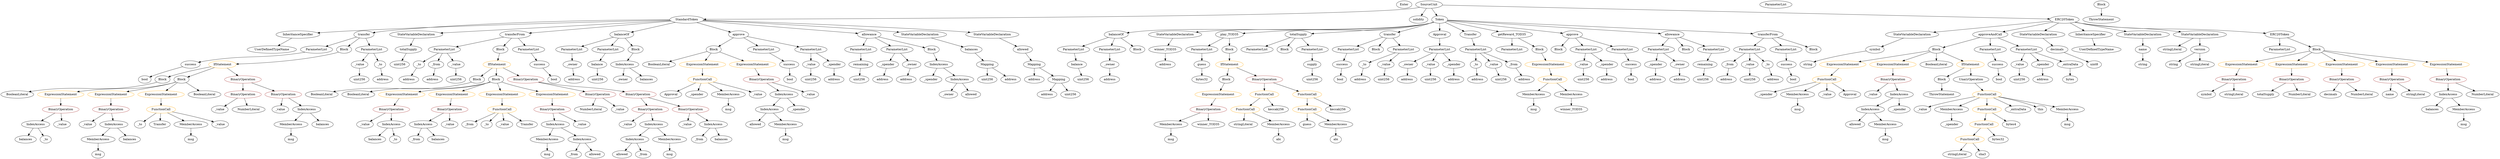 strict digraph {
	graph [bb="0,0,10007,756"];
	node [label="\N"];
	Enter	[height=0.5,
		pos="5633,738",
		width=0.83628];
	Parameter__spender_3	[color=black,
		height=0.5,
		label=_spender,
		pos="3532,450",
		width=1.2521];
	ElementaryTypeName_address_18	[color=black,
		height=0.5,
		label=address,
		pos="3511,378",
		width=1.0996];
	Parameter__spender_3 -> ElementaryTypeName_address_18	[pos="e,3516.2,396.1 3526.8,431.7 3524.6,424.24 3521.9,415.32 3519.4,406.97"];
	VariableDeclaration__to	[color=black,
		height=0.5,
		label=_to,
		pos="5899,450",
		width=0.75];
	ElementaryTypeName_address_9	[color=black,
		height=0.5,
		label=address,
		pos="5906,378",
		width=1.0996];
	VariableDeclaration__to -> ElementaryTypeName_address_9	[pos="e,5904.3,396.1 5900.8,431.7 5901.5,424.41 5902.4,415.73 5903.2,407.54"];
	Parameter__value_5	[color=black,
		height=0.5,
		label=_value,
		pos="3216,450",
		width=0.96103];
	ElementaryTypeName_uint256_11	[color=black,
		height=0.5,
		label=uint256,
		pos="3216,378",
		width=1.0442];
	Parameter__value_5 -> ElementaryTypeName_uint256_11	[pos="e,3216,396.1 3216,431.7 3216,424.41 3216,415.73 3216,407.54"];
	ElementaryTypeName_uint256_4	[color=black,
		height=0.5,
		label=uint256,
		pos="6346,378",
		width=1.0442];
	IndexAccess_Unnamed_17	[color=black,
		height=0.5,
		label=IndexAccess,
		pos="7526,234",
		width=1.6402];
	Identifier_allowed_4	[color=black,
		height=0.5,
		label=allowed,
		pos="7463,162",
		width=1.0858];
	IndexAccess_Unnamed_17 -> Identifier_allowed_4	[pos="e,7477.4,178.99 7511.1,216.41 7503.3,207.74 7493.6,196.97 7485,187.38"];
	MemberAccess_Unnamed_13	[color=black,
		height=0.5,
		label=MemberAccess,
		pos="7589,162",
		width=1.9174];
	IndexAccess_Unnamed_17 -> MemberAccess_Unnamed_13	[pos="e,7573.8,179.96 7541,216.41 7548.5,208.08 7557.7,197.8 7566.1,188.49"];
	ParameterList_Unnamed_5	[color=black,
		height=0.5,
		label=ParameterList,
		pos="5414,522",
		width=1.7095];
	Parameter_success	[color=black,
		height=0.5,
		label=success,
		pos="5357,450",
		width=1.1135];
	ParameterList_Unnamed_5 -> Parameter_success	[pos="e,5370.3,467.31 5400.2,504.05 5393.4,495.68 5385.1,485.4 5377.5,476.13"];
	ParameterList_Unnamed_6	[color=black,
		height=0.5,
		label=ParameterList,
		pos="7039,522",
		width=1.7095];
	Parameter__from	[color=black,
		height=0.5,
		label=_from,
		pos="6953,450",
		width=0.93331];
	ParameterList_Unnamed_6 -> Parameter__from	[pos="e,6970.8,465.48 7019.1,504.76 7007.4,495.21 6992.4,483.01 6979.6,472.64"];
	Parameter__value_1	[color=black,
		height=0.5,
		label=_value,
		pos="7039,450",
		width=0.96103];
	ParameterList_Unnamed_6 -> Parameter__value_1	[pos="e,7039,468.1 7039,503.7 7039,496.41 7039,487.73 7039,479.54"];
	Parameter__to_1	[color=black,
		height=0.5,
		label=_to,
		pos="7119,450",
		width=0.75];
	ParameterList_Unnamed_6 -> Parameter__to_1	[pos="e,7103.2,464.88 7058,504.41 7069,494.81 7082.9,482.63 7094.7,472.32"];
	Identifier__owner_1	[color=black,
		height=0.5,
		label=_owner,
		pos="3785,306",
		width=1.0719];
	Identifier__spender_4	[color=black,
		height=0.5,
		label=_spender,
		pos="7086,306",
		width=1.2521];
	ParameterList_Unnamed_20	[color=black,
		height=0.5,
		label=ParameterList,
		pos="2243,522",
		width=1.7095];
	Parameter__owner_2	[color=black,
		height=0.5,
		label=_owner,
		pos="2246,450",
		width=1.0719];
	ParameterList_Unnamed_20 -> Parameter__owner_2	[pos="e,2245.3,468.1 2243.8,503.7 2244.1,496.41 2244.5,487.73 2244.8,479.54"];
	BinaryOperation_Unnamed_16	[color=brown,
		height=0.5,
		label=BinaryOperation,
		pos="9802,378",
		width=1.9867];
	IndexAccess_Unnamed_15	[color=black,
		height=0.5,
		label=IndexAccess,
		pos="9802,306",
		width=1.6402];
	BinaryOperation_Unnamed_16 -> IndexAccess_Unnamed_15	[pos="e,9802,324.1 9802,359.7 9802,352.41 9802,343.73 9802,335.54"];
	NumberLiteral_Unnamed_2	[color=black,
		height=0.5,
		label=NumberLiteral,
		pos="9943,306",
		width=1.765];
	BinaryOperation_Unnamed_16 -> NumberLiteral_Unnamed_2	[pos="e,9912.8,322.01 9833.3,361.46 9853.8,351.31 9880.7,337.95 9902.7,327.01"];
	FunctionDefinition_balanceOf	[color=black,
		height=0.5,
		label=balanceOf,
		pos="4498,594",
		width=1.3491];
	ParameterList_Unnamed_3	[color=black,
		height=0.5,
		label=ParameterList,
		pos="4305,522",
		width=1.7095];
	FunctionDefinition_balanceOf -> ParameterList_Unnamed_3	[pos="e,4342.6,536.61 4464.4,580.81 4433.7,569.67 4388,553.09 4353.4,540.53"];
	ParameterList_Unnamed_2	[color=black,
		height=0.5,
		label=ParameterList,
		pos="4446,522",
		width=1.7095];
	FunctionDefinition_balanceOf -> ParameterList_Unnamed_2	[pos="e,4458.6,539.96 4485.7,576.41 4479.7,568.25 4472.2,558.22 4465.4,549.07"];
	Block_Unnamed_1	[color=black,
		height=0.5,
		label=Block,
		pos="4558,522",
		width=0.90558];
	FunctionDefinition_balanceOf -> Block_Unnamed_1	[pos="e,4544.7,538.51 4512.3,576.41 4519.8,567.62 4529.2,556.66 4537.5,546.96"];
	ExpressionStatement_Unnamed_17	[color=orange,
		height=0.5,
		label=ExpressionStatement,
		pos="7431,450",
		width=2.458];
	FunctionCall_Unnamed_8	[color=orange,
		height=0.5,
		label=FunctionCall,
		pos="7340,378",
		width=1.6125];
	ExpressionStatement_Unnamed_17 -> FunctionCall_Unnamed_8	[pos="e,7361.1,395.23 7409.5,432.41 7397.7,423.37 7383,412.03 7370.1,402.13"];
	IndexAccess_Unnamed_10	[color=black,
		height=0.5,
		label=IndexAccess,
		pos="2469,450",
		width=1.6402];
	Identifier__owner	[color=black,
		height=0.5,
		label=_owner,
		pos="2464,378",
		width=1.0719];
	IndexAccess_Unnamed_10 -> Identifier__owner	[pos="e,2465.3,396.1 2467.8,431.7 2467.3,424.41 2466.7,415.73 2466.1,407.54"];
	Identifier_balances_6	[color=black,
		height=0.5,
		label=balances,
		pos="2563,378",
		width=1.1828];
	IndexAccess_Unnamed_10 -> Identifier_balances_6	[pos="e,2542.8,394.1 2490.4,433.12 2503.1,423.61 2519.5,411.39 2533.5,400.97"];
	ElementaryTypeName_string_1	[color=black,
		height=0.5,
		label=string,
		pos="7293,450",
		width=0.864];
	StateVariableDeclaration_Unnamed	[color=black,
		height=0.5,
		label=StateVariableDeclaration,
		pos="4718,594",
		width=2.8184];
	VariableDeclaration_winner_TOD35	[color=black,
		height=0.5,
		label=winner_TOD35,
		pos="4677,522",
		width=1.9036];
	StateVariableDeclaration_Unnamed -> VariableDeclaration_winner_TOD35	[pos="e,4687.1,540.1 4707.9,575.7 4703.3,567.9 4697.8,558.51 4692.8,549.83"];
	InheritanceSpecifier_Unnamed	[color=black,
		height=0.5,
		label=InheritanceSpecifier,
		pos="1065,594",
		width=2.3333];
	UserDefinedTypeName_Unnamed	[color=black,
		height=0.5,
		label=UserDefinedTypeName,
		pos="990.04,522",
		width=2.7214];
	InheritanceSpecifier_Unnamed -> UserDefinedTypeName_Unnamed	[pos="e,1008.3,540.03 1046.9,576.05 1037.7,567.52 1026.5,557.01 1016.4,547.61"];
	ElementaryTypeName_uint256_13	[color=black,
		height=0.5,
		label=uint256,
		pos="3948,378",
		width=1.0442];
	ElementaryTypeName_bool_6	[color=black,
		height=0.5,
		label=bool,
		pos="8051,378",
		width=0.76697];
	Parameter_balance	[color=black,
		height=0.5,
		label=balance,
		pos="4328,450",
		width=1.0719];
	ElementaryTypeName_uint256_1	[color=black,
		height=0.5,
		label=uint256,
		pos="4340,378",
		width=1.0442];
	Parameter_balance -> ElementaryTypeName_uint256_1	[pos="e,4337.1,396.1 4331,431.7 4332.3,424.32 4333.8,415.52 4335.2,407.25"];
	ElementaryTypeName_address_2	[color=black,
		height=0.5,
		label=address,
		pos="6944,378",
		width=1.0996];
	Parameter__from -> ElementaryTypeName_address_2	[pos="e,6946.2,396.1 6950.8,431.7 6949.9,424.32 6948.7,415.52 6947.7,407.25"];
	Identifier_balances_2	[color=black,
		height=0.5,
		label=balances,
		pos="79.038,90",
		width=1.1828];
	ExpressionStatement_Unnamed_16	[color=orange,
		height=0.5,
		label=ExpressionStatement,
		pos="7626,450",
		width=2.458];
	BinaryOperation_Unnamed_21	[color=brown,
		height=0.5,
		label=BinaryOperation,
		pos="7626,378",
		width=1.9867];
	ExpressionStatement_Unnamed_16 -> BinaryOperation_Unnamed_21	[pos="e,7626,396.1 7626,431.7 7626,424.41 7626,415.73 7626,407.54"];
	Identifier__value_16	[color=black,
		height=0.5,
		label=_value,
		pos="7746,234",
		width=0.96103];
	Identifier__value_14	[color=black,
		height=0.5,
		label=_value,
		pos="7536,306",
		width=0.96103];
	Identifier_msg_4	[color=black,
		height=0.5,
		label=msg,
		pos="754.04,90",
		width=0.75];
	IfStatement_Unnamed_2	[color=orange,
		height=0.5,
		label=IfStatement,
		pos="1946,450",
		width=1.4739];
	Block_Unnamed_14	[color=black,
		height=0.5,
		label=Block,
		pos="1857,378",
		width=0.90558];
	IfStatement_Unnamed_2 -> Block_Unnamed_14	[pos="e,1875.3,393.39 1925.8,433.12 1913.5,423.41 1897.6,410.89 1884.2,400.33"];
	Block_Unnamed_13	[color=black,
		height=0.5,
		label=Block,
		pos="1940,378",
		width=0.90558];
	IfStatement_Unnamed_2 -> Block_Unnamed_13	[pos="e,1941.5,396.1 1944.6,431.7 1943.9,424.41 1943.2,415.73 1942.5,407.54"];
	BinaryOperation_Unnamed_7	[color=brown,
		height=0.5,
		label=BinaryOperation,
		pos="2062,378",
		width=1.9867];
	IfStatement_Unnamed_2 -> BinaryOperation_Unnamed_7	[pos="e,2035.3,395.13 1971.2,433.81 1987.2,424.18 2008.1,411.55 2025.8,400.85"];
	FunctionDefinition_transfer_1	[color=black,
		height=0.5,
		label=transfer,
		pos="1336,594",
		width=1.0719];
	ParameterList_Unnamed_17	[color=black,
		height=0.5,
		label=ParameterList,
		pos="1168,522",
		width=1.7095];
	FunctionDefinition_transfer_1 -> ParameterList_Unnamed_17	[pos="e,1202.4,537.3 1307.9,581.28 1281.9,570.46 1242.9,554.19 1212.6,541.59"];
	Block_Unnamed_9	[color=black,
		height=0.5,
		label=Block,
		pos="1280,522",
		width=0.90558];
	FunctionDefinition_transfer_1 -> Block_Unnamed_9	[pos="e,1292.6,538.67 1323,576.76 1316.1,568.07 1307.4,557.19 1299.6,547.49"];
	ParameterList_Unnamed_16	[color=black,
		height=0.5,
		label=ParameterList,
		pos="1392,522",
		width=1.7095];
	FunctionDefinition_transfer_1 -> ParameterList_Unnamed_16	[pos="e,1378.7,539.63 1349,576.76 1355.7,568.4 1364,558.02 1371.6,548.61"];
	BinaryOperation_Unnamed_15	[color=brown,
		height=0.5,
		label=BinaryOperation,
		pos="3011,378",
		width=1.9867];
	IndexAccess_Unnamed_11	[color=black,
		height=0.5,
		label=IndexAccess,
		pos="3116,306",
		width=1.6402];
	BinaryOperation_Unnamed_15 -> IndexAccess_Unnamed_11	[pos="e,3092.2,322.91 3035.4,360.76 3049.5,351.33 3067.6,339.32 3083,329.04"];
	Identifier__value_12	[color=black,
		height=0.5,
		label=_value,
		pos="3228,306",
		width=0.96103];
	BinaryOperation_Unnamed_15 -> Identifier__value_12	[pos="e,3201.2,317.74 3057.2,363.83 3092.2,353.6 3141.4,338.73 3184,324 3186.1,323.28 3188.3,322.52 3190.4,321.74"];
	ElementaryTypeName_address	[color=black,
		height=0.5,
		label=address,
		pos="4446,378",
		width=1.0996];
	ElementaryTypeName_address_10	[color=black,
		height=0.5,
		label=address,
		pos="5619,378",
		width=1.0996];
	MemberAccess_Unnamed_6	[color=black,
		height=0.5,
		label=MemberAccess,
		pos="369.04,90",
		width=1.9174];
	Identifier_msg_3	[color=black,
		height=0.5,
		label=msg,
		pos="369.04,18",
		width=0.75];
	MemberAccess_Unnamed_6 -> Identifier_msg_3	[pos="e,369.04,36.104 369.04,71.697 369.04,64.407 369.04,55.726 369.04,47.536"];
	IndexAccess_Unnamed_7	[color=black,
		height=0.5,
		label=IndexAccess,
		pos="1640,162",
		width=1.6402];
	Identifier__from_2	[color=black,
		height=0.5,
		label=_from,
		pos="1626,90",
		width=0.93331];
	IndexAccess_Unnamed_7 -> Identifier__from_2	[pos="e,1629.5,108.1 1636.6,143.7 1635.1,136.32 1633.3,127.52 1631.7,119.25"];
	Identifier_balances_5	[color=black,
		height=0.5,
		label=balances,
		pos="1720,90",
		width=1.1828];
	IndexAccess_Unnamed_7 -> Identifier_balances_5	[pos="e,1702.1,106.67 1658.6,144.76 1669,135.62 1682.3,124.06 1693.8,114"];
	Identifier__to_1	[color=black,
		height=0.5,
		label=_to,
		pos="538.04,162",
		width=0.75];
	BinaryOperation_Unnamed_6	[color=brown,
		height=0.5,
		label=BinaryOperation,
		pos="235.04,234",
		width=1.9867];
	IndexAccess_Unnamed_2	[color=black,
		height=0.5,
		label=IndexAccess,
		pos="123.04,162",
		width=1.6402];
	BinaryOperation_Unnamed_6 -> IndexAccess_Unnamed_2	[pos="e,148.1,178.67 209.06,216.76 193.72,207.18 174.11,194.92 157.49,184.53"];
	Identifier__value_3	[color=black,
		height=0.5,
		label=_value,
		pos="235.04,162",
		width=0.96103];
	BinaryOperation_Unnamed_6 -> Identifier__value_3	[pos="e,235.04,180.1 235.04,215.7 235.04,208.41 235.04,199.73 235.04,191.54"];
	BooleanLiteral_Unnamed_3	[color=black,
		height=0.5,
		label=BooleanLiteral,
		pos="1265,306",
		width=1.7788];
	Parameter__value_3	[color=black,
		height=0.5,
		label=_value,
		pos="1320,450",
		width=0.96103];
	ElementaryTypeName_uint256_8	[color=black,
		height=0.5,
		label=uint256,
		pos="1316,378",
		width=1.0442];
	Parameter__value_3 -> ElementaryTypeName_uint256_8	[pos="e,1317,396.1 1319,431.7 1318.6,424.41 1318.1,415.73 1317.7,407.54"];
	Identifier_totalSupply	[color=black,
		height=0.5,
		label=totalSupply,
		pos="9072,306",
		width=1.4739];
	StateVariableDeclaration_Unnamed_3	[color=black,
		height=0.5,
		label=StateVariableDeclaration,
		pos="1644,594",
		width=2.8184];
	VariableDeclaration_totalSupply	[color=black,
		height=0.5,
		label=totalSupply,
		pos="1537,522",
		width=1.4739];
	StateVariableDeclaration_Unnamed_3 -> VariableDeclaration_totalSupply	[pos="e,1560.6,538.43 1618.4,576.23 1603.9,566.72 1585.5,554.71 1569.9,544.51"];
	Identifier_guess	[color=black,
		height=0.5,
		label=guess,
		pos="5255,162",
		width=0.87786];
	Parameter_success_4	[color=black,
		height=0.5,
		label=success,
		pos="2119,450",
		width=1.1135];
	ElementaryTypeName_bool_4	[color=black,
		height=0.5,
		label=bool,
		pos="2179,378",
		width=0.76697];
	Parameter_success_4 -> ElementaryTypeName_bool_4	[pos="e,2166,394.19 2133,432.76 2140.6,423.86 2150.2,412.65 2158.7,402.78"];
	stringLiteral_Unnamed_2	[color=black,
		height=0.5,
		label=stringLiteral,
		pos="8727,522",
		width=1.5016];
	Block_Unnamed_20	[color=black,
		height=0.5,
		label=Block,
		pos="7797,522",
		width=0.90558];
	Block_Unnamed_20 -> ExpressionStatement_Unnamed_17	[pos="e,7493.8,463.01 7766.5,515.15 7709.4,504.23 7585,480.46 7504.8,465.12"];
	Block_Unnamed_20 -> ExpressionStatement_Unnamed_16	[pos="e,7664.2,466.62 7771.4,510.52 7745.9,500.07 7706.1,483.76 7674.5,470.85"];
	BooleanLiteral_Unnamed_5	[color=black,
		height=0.5,
		label=BooleanLiteral,
		pos="7797,450",
		width=1.7788];
	Block_Unnamed_20 -> BooleanLiteral_Unnamed_5	[pos="e,7797,468.1 7797,503.7 7797,496.41 7797,487.73 7797,479.54"];
	IfStatement_Unnamed_3	[color=orange,
		height=0.5,
		label=IfStatement,
		pos="7932,450",
		width=1.4739];
	Block_Unnamed_20 -> IfStatement_Unnamed_3	[pos="e,7904,465.54 7820.2,508.97 7840.5,498.48 7870.2,483.07 7893.9,470.77"];
	Identifier_balances_7	[color=black,
		height=0.5,
		label=balances,
		pos="9737,234",
		width=1.1828];
	IndexAccess_Unnamed_15 -> Identifier_balances_7	[pos="e,9751.9,250.99 9786.6,288.41 9778.6,279.74 9768.6,268.97 9759.7,259.38"];
	MemberAccess_Unnamed_12	[color=black,
		height=0.5,
		label=MemberAccess,
		pos="9867,234",
		width=1.9174];
	IndexAccess_Unnamed_15 -> MemberAccess_Unnamed_12	[pos="e,9851.3,251.96 9817.4,288.41 9825.3,279.99 9834.9,269.58 9843.6,260.2"];
	Identifier_msg_11	[color=black,
		height=0.5,
		label=msg,
		pos="7218,234",
		width=0.75];
	ElementaryTypeName_bytes32	[color=black,
		height=0.5,
		label=bytes32,
		pos="4825,378",
		width=1.0996];
	MemberAccess_Unnamed_14	[color=black,
		height=0.5,
		label=MemberAccess,
		pos="7218,306",
		width=1.9174];
	MemberAccess_Unnamed_14 -> Identifier_msg_11	[pos="e,7218,252.1 7218,287.7 7218,280.41 7218,271.73 7218,263.54"];
	BinaryOperation_Unnamed_17	[color=brown,
		height=0.5,
		label=BinaryOperation,
		pos="9193,378",
		width=1.9867];
	BinaryOperation_Unnamed_17 -> Identifier_totalSupply	[pos="e,9098,322.03 9165.3,360.94 9148.2,351.06 9126.2,338.31 9107.8,327.68"];
	NumberLiteral_Unnamed_3	[color=black,
		height=0.5,
		label=NumberLiteral,
		pos="9207,306",
		width=1.765];
	BinaryOperation_Unnamed_17 -> NumberLiteral_Unnamed_3	[pos="e,9203.6,324.1 9196.5,359.7 9198,352.32 9199.7,343.52 9201.4,335.25"];
	Identifier__value_5	[color=black,
		height=0.5,
		label=_value,
		pos="2714,162",
		width=0.96103];
	Parameter_success_6	[color=black,
		height=0.5,
		label=success,
		pos="8043,450",
		width=1.1135];
	Parameter_success_6 -> ElementaryTypeName_bool_6	[pos="e,8049.1,396.1 8045,431.7 8045.8,424.41 8046.8,415.73 8047.8,407.54"];
	Identifier_Approval	[color=black,
		height=0.5,
		label=Approval,
		pos="2641,306",
		width=1.266];
	Identifier__value_8	[color=black,
		height=0.5,
		label=_value,
		pos="1392,162",
		width=0.96103];
	ElementaryTypeName_address_4	[color=black,
		height=0.5,
		label=address,
		pos="6444,378",
		width=1.0996];
	Block_Unnamed_7	[color=black,
		height=0.5,
		label=Block,
		pos="4926,378",
		width=0.90558];
	ExpressionStatement_Unnamed	[color=orange,
		height=0.5,
		label=ExpressionStatement,
		pos="4897,306",
		width=2.458];
	Block_Unnamed_7 -> ExpressionStatement_Unnamed	[pos="e,4904.2,324.28 4919,360.05 4915.9,352.43 4912,343.23 4908.5,334.65"];
	ElementaryTypeName_address_3	[color=black,
		height=0.5,
		label=address,
		pos="7134,378",
		width=1.0996];
	Identifier__from	[color=black,
		height=0.5,
		label=_from,
		pos="2816,90",
		width=0.93331];
	stringLiteral_Unnamed_5	[color=black,
		height=0.5,
		label=stringLiteral,
		pos="7893,18",
		width=1.5016];
	FunctionCall_Unnamed_8 -> Identifier__spender_4	[pos="e,7120.2,318.03 7295.8,365.9 7255.2,355.55 7193.3,339.44 7140,324 7137.1,323.16 7134.1,322.27 7131.1,321.36"];
	FunctionCall_Unnamed_8 -> MemberAccess_Unnamed_14	[pos="e,7245.6,322.81 7313.3,361.64 7296.3,351.93 7274.2,339.23 7255.6,328.52"];
	Identifier__value_15	[color=black,
		height=0.5,
		label=_value,
		pos="7340,306",
		width=0.96103];
	FunctionCall_Unnamed_8 -> Identifier__value_15	[pos="e,7340,324.1 7340,359.7 7340,352.41 7340,343.73 7340,335.54"];
	Identifier_Approval_1	[color=black,
		height=0.5,
		label=Approval,
		pos="7438,306",
		width=1.266];
	FunctionCall_Unnamed_8 -> Identifier_Approval_1	[pos="e,7416.6,322.34 7362.3,361.12 7375.6,351.59 7392.8,339.33 7407.4,328.89"];
	MemberAccess_Unnamed_15	[color=black,
		height=0.5,
		label=MemberAccess,
		pos="7868,234",
		width=1.9174];
	Identifier__spender_5	[color=black,
		height=0.5,
		label=_spender,
		pos="7868,162",
		width=1.2521];
	MemberAccess_Unnamed_15 -> Identifier__spender_5	[pos="e,7868,180.1 7868,215.7 7868,208.41 7868,199.73 7868,191.54"];
	Identifier_allowed_2	[color=black,
		height=0.5,
		label=allowed,
		pos="2999,162",
		width=1.0858];
	Identifier_abi_1	[color=black,
		height=0.5,
		label=abi,
		pos="5136,90",
		width=0.75];
	FunctionCall_Unnamed_12	[color=orange,
		height=0.5,
		label=FunctionCall,
		pos="7943,90",
		width=1.6125];
	FunctionCall_Unnamed_12 -> stringLiteral_Unnamed_5	[pos="e,7905,35.789 7930.9,72.055 7925.2,63.973 7918.1,54.121 7911.7,45.112"];
	Identifier_sha3	[color=black,
		height=0.5,
		label=sha3,
		pos="7993,18",
		width=0.76697];
	FunctionCall_Unnamed_12 -> Identifier_sha3	[pos="e,7981.7,34.829 7955.1,72.055 7961.1,63.646 7968.5,53.323 7975.2,44.025"];
	BooleanLiteral_Unnamed_4	[color=black,
		height=0.5,
		label=BooleanLiteral,
		pos="2610,450",
		width=1.7788];
	Identifier_msg_10	[color=black,
		height=0.5,
		label=msg,
		pos="7589,90",
		width=0.75];
	FunctionCall_Unnamed_10	[color=orange,
		height=0.5,
		label=FunctionCall,
		pos="8013,234",
		width=1.6125];
	FunctionCall_Unnamed_11	[color=orange,
		height=0.5,
		label=FunctionCall,
		pos="8001,162",
		width=1.6125];
	FunctionCall_Unnamed_10 -> FunctionCall_Unnamed_11	[pos="e,8004,180.1 8010.1,215.7 8008.8,208.32 8007.3,199.52 8005.9,191.25"];
	ElementaryTypeName_bytes4	[color=black,
		height=0.5,
		label=bytes4,
		pos="8112,162",
		width=0.97489];
	FunctionCall_Unnamed_10 -> ElementaryTypeName_bytes4	[pos="e,8092,177.16 8035.5,217.12 8049.6,207.16 8067.9,194.23 8083,183.51"];
	Identifier_Transfer	[color=black,
		height=0.5,
		label=Transfer,
		pos="625.04,162",
		width=1.1689];
	BinaryOperation_Unnamed	[color=brown,
		height=0.5,
		label=BinaryOperation,
		pos="5078,378",
		width=1.9867];
	FunctionCall_Unnamed_2	[color=orange,
		height=0.5,
		label=FunctionCall,
		pos="5078,306",
		width=1.6125];
	BinaryOperation_Unnamed -> FunctionCall_Unnamed_2	[pos="e,5078,324.1 5078,359.7 5078,352.41 5078,343.73 5078,335.54"];
	FunctionCall_Unnamed	[color=orange,
		height=0.5,
		label=FunctionCall,
		pos="5255,306",
		width=1.6125];
	BinaryOperation_Unnamed -> FunctionCall_Unnamed	[pos="e,5220.1,320.82 5115.1,362.33 5142.7,351.44 5180.4,336.53 5209.7,324.93"];
	ElementaryTypeName_address_15	[color=black,
		height=0.5,
		label=address,
		pos="2264,378",
		width=1.0996];
	Parameter__owner_2 -> ElementaryTypeName_address_15	[pos="e,2259.6,396.1 2250.5,431.7 2252.4,424.32 2254.6,415.52 2256.8,407.25"];
	Identifier__to	[color=black,
		height=0.5,
		label=_to,
		pos="167.04,90",
		width=0.75];
	BooleanLiteral_Unnamed_2	[color=black,
		height=0.5,
		label=BooleanLiteral,
		pos="1411,306",
		width=1.7788];
	Block_Unnamed_11	[color=black,
		height=0.5,
		label=Block,
		pos="623.04,378",
		width=0.90558];
	BooleanLiteral_Unnamed_1	[color=black,
		height=0.5,
		label=BooleanLiteral,
		pos="64.038,306",
		width=1.7788];
	Block_Unnamed_11 -> BooleanLiteral_Unnamed_1	[pos="e,110.42,318.74 598.74,365.47 593.34,363.32 587.58,361.34 582.04,360 389.59,313.52 333.7,354.24 138.04,324 132.7,323.18 127.18,322.18 \
121.66,321.09"];
	FunctionDefinition_transferFrom_1	[color=black,
		height=0.5,
		label=transferFrom,
		pos="2026,594",
		width=1.6402];
	ParameterList_Unnamed_18	[color=black,
		height=0.5,
		label=ParameterList,
		pos="1727,522",
		width=1.7095];
	FunctionDefinition_transferFrom_1 -> ParameterList_Unnamed_18	[pos="e,1773.8,533.94 1980.3,582.29 1927.8,570.01 1841.8,549.86 1784.8,536.51"];
	Block_Unnamed_12	[color=black,
		height=0.5,
		label=Block,
		pos="1958,522",
		width=0.90558];
	FunctionDefinition_transferFrom_1 -> Block_Unnamed_12	[pos="e,1972.6,538.04 2009.9,576.41 2001.2,567.41 1990.2,556.13 1980.6,546.26"];
	ParameterList_Unnamed_19	[color=black,
		height=0.5,
		label=ParameterList,
		pos="2094,522",
		width=1.7095];
	FunctionDefinition_transferFrom_1 -> ParameterList_Unnamed_19	[pos="e,2078,539.47 2042.2,576.41 2050.5,567.78 2060.9,557.06 2070.2,547.5"];
	MemberAccess_Unnamed_4	[color=black,
		height=0.5,
		label=MemberAccess,
		pos="6134,306",
		width=1.9174];
	Identifier_msg_1	[color=black,
		height=0.5,
		label=msg,
		pos="6134,234",
		width=0.75];
	MemberAccess_Unnamed_4 -> Identifier_msg_1	[pos="e,6134,252.1 6134,287.7 6134,280.41 6134,271.73 6134,263.54"];
	Parameter__to_3	[color=black,
		height=0.5,
		label=_to,
		pos="1604,450",
		width=0.75];
	ParameterList_Unnamed_18 -> Parameter__to_3	[pos="e,1624,462.36 1699.7,505.46 1680.2,494.35 1653.9,479.4 1633.9,467.97"];
	Parameter__from_1	[color=black,
		height=0.5,
		label=_from,
		pos="1683,450",
		width=0.93331];
	ParameterList_Unnamed_18 -> Parameter__from_1	[pos="e,1693.3,467.31 1716.4,504.05 1711.3,495.94 1705.1,486.04 1699.4,477.01"];
	Parameter__value_4	[color=black,
		height=0.5,
		label=_value,
		pos="1769,450",
		width=0.96103];
	ParameterList_Unnamed_18 -> Parameter__value_4	[pos="e,1759.3,467.31 1737.2,504.05 1742.1,495.94 1748,486.04 1753.4,477.01"];
	BinaryOperation_Unnamed_18	[color=brown,
		height=0.5,
		label=BinaryOperation,
		pos="9583,378",
		width=1.9867];
	Identifier_name	[color=black,
		height=0.5,
		label=name,
		pos="9569,306",
		width=0.83628];
	BinaryOperation_Unnamed_18 -> Identifier_name	[pos="e,9572.5,324.1 9579.6,359.7 9578.1,352.32 9576.3,343.52 9574.7,335.25"];
	stringLiteral_Unnamed_3	[color=black,
		height=0.5,
		label=stringLiteral,
		pos="9671,306",
		width=1.5016];
	BinaryOperation_Unnamed_18 -> stringLiteral_Unnamed_3	[pos="e,9650.9,322.99 9603.9,360.41 9615.3,351.3 9629.7,339.87 9642.2,329.92"];
	ElementaryTypeName_string_2	[color=black,
		height=0.5,
		label=string,
		pos="8734,450",
		width=0.864];
	Identifier_msg_6	[color=black,
		height=0.5,
		label=msg,
		pos="2138,18",
		width=0.75];
	ExpressionStatement_Unnamed_10	[color=orange,
		height=0.5,
		label=ExpressionStatement,
		pos="2781,450",
		width=2.458];
	FunctionCall_Unnamed_7	[color=orange,
		height=0.5,
		label=FunctionCall,
		pos="2781,378",
		width=1.6125];
	ExpressionStatement_Unnamed_10 -> FunctionCall_Unnamed_7	[pos="e,2781,396.1 2781,431.7 2781,424.41 2781,415.73 2781,407.54"];
	Identifier__from_4	[color=black,
		height=0.5,
		label=_from,
		pos="1838,162",
		width=0.93331];
	ParameterList_Unnamed_29	[color=black,
		height=0.5,
		label=ParameterList,
		pos="8019,522",
		width=1.7095];
	ParameterList_Unnamed_29 -> Parameter_success_6	[pos="e,8037.2,468.1 8025,503.7 8027.5,496.24 8030.6,487.32 8033.4,478.97"];
	Block_Unnamed_14 -> BooleanLiteral_Unnamed_3	[pos="e,1311.2,318.87 1832.7,365.45 1827.4,363.3 1821.6,361.32 1816,360 1608.8,310.58 1548.6,356.26 1338,324 1332.8,323.2 1327.5,322.24 \
1322.1,321.17"];
	FunctionDefinition_play_TOD35	[color=black,
		height=0.5,
		label=play_TOD35,
		pos="4937,594",
		width=1.6541];
	ParameterList_Unnamed_12	[color=black,
		height=0.5,
		label=ParameterList,
		pos="4825,522",
		width=1.7095];
	FunctionDefinition_play_TOD35 -> ParameterList_Unnamed_12	[pos="e,4850.1,538.66 4911.9,577.29 4896.5,567.65 4876.5,555.18 4859.6,544.62"];
	Block_Unnamed_6	[color=black,
		height=0.5,
		label=Block,
		pos="4937,522",
		width=0.90558];
	FunctionDefinition_play_TOD35 -> Block_Unnamed_6	[pos="e,4937,540.1 4937,575.7 4937,568.41 4937,559.73 4937,551.54"];
	ElementaryTypeName_address_21	[color=black,
		height=0.5,
		label=address,
		pos="4193,306",
		width=1.0996];
	IndexAccess_Unnamed_6	[color=black,
		height=0.5,
		label=IndexAccess,
		pos="1504,162",
		width=1.6402];
	Identifier_balances_4	[color=black,
		height=0.5,
		label=balances,
		pos="1431,90",
		width=1.1828];
	IndexAccess_Unnamed_6 -> Identifier_balances_4	[pos="e,1447.7,106.99 1486.7,144.41 1477.5,135.57 1466,124.53 1455.8,114.79"];
	Identifier__to_2	[color=black,
		height=0.5,
		label=_to,
		pos="1519,90",
		width=0.75];
	IndexAccess_Unnamed_6 -> Identifier__to_2	[pos="e,1515.4,108.1 1507.7,143.7 1509.3,136.32 1511.2,127.52 1513,119.25"];
	ElementaryTypeName_bytes	[color=black,
		height=0.5,
		label=bytes,
		pos="8348,378",
		width=0.85014];
	ExpressionStatement_Unnamed_15	[color=orange,
		height=0.5,
		label=ExpressionStatement,
		pos="8998,450",
		width=2.458];
	BinaryOperation_Unnamed_20	[color=brown,
		height=0.5,
		label=BinaryOperation,
		pos="8947,378",
		width=1.9867];
	ExpressionStatement_Unnamed_15 -> BinaryOperation_Unnamed_20	[pos="e,8959.5,396.1 8985.4,431.7 8979.6,423.73 8972.6,414.1 8966.2,405.26"];
	ExpressionStatement_Unnamed_3	[color=orange,
		height=0.5,
		label=ExpressionStatement,
		pos="235.04,306",
		width=2.458];
	ExpressionStatement_Unnamed_3 -> BinaryOperation_Unnamed_6	[pos="e,235.04,252.1 235.04,287.7 235.04,280.41 235.04,271.73 235.04,263.54"];
	ExpressionStatement_Unnamed_5	[color=orange,
		height=0.5,
		label=ExpressionStatement,
		pos="1582,306",
		width=2.458];
	BinaryOperation_Unnamed_12	[color=brown,
		height=0.5,
		label=BinaryOperation,
		pos="1504,234",
		width=1.9867];
	ExpressionStatement_Unnamed_5 -> BinaryOperation_Unnamed_12	[pos="e,1522.7,251.79 1563.2,288.05 1553.6,279.46 1541.8,268.86 1531.2,259.4"];
	ExpressionStatement_Unnamed_6	[color=orange,
		height=0.5,
		label=ExpressionStatement,
		pos="1777,306",
		width=2.458];
	BinaryOperation_Unnamed_13	[color=brown,
		height=0.5,
		label=BinaryOperation,
		pos="1752,234",
		width=1.9867];
	ExpressionStatement_Unnamed_6 -> BinaryOperation_Unnamed_13	[pos="e,1758.1,252.1 1770.9,287.7 1768.2,280.15 1764.9,271.12 1761.9,262.68"];
	MemberAccess_Unnamed_2	[color=black,
		height=0.5,
		label=MemberAccess,
		pos="4698,162",
		width=1.9174];
	Identifier_msg	[color=black,
		height=0.5,
		label=msg,
		pos="4698,90",
		width=0.75];
	MemberAccess_Unnamed_2 -> Identifier_msg	[pos="e,4698,108.1 4698,143.7 4698,136.41 4698,127.73 4698,119.54"];
	ElementaryTypeName_uint256_9	[color=black,
		height=0.5,
		label=uint256,
		pos="1769,378",
		width=1.0442];
	Parameter_success_3	[color=black,
		height=0.5,
		label=success,
		pos="732.04,450",
		width=1.1135];
	ParameterList_Unnamed_17 -> Parameter_success_3	[pos="e,766.52,459.7 1122.7,509.36 1114.2,507.4 1105.4,505.51 1097,504 968.8,480.79 934.38,490.62 806.04,468 796.81,466.37 787,464.34 \
777.64,462.25"];
	FunctionCall_Unnamed_6	[color=orange,
		height=0.5,
		label=FunctionCall,
		pos="1972,234",
		width=1.6125];
	FunctionCall_Unnamed_6 -> Identifier__from_4	[pos="e,1861.4,175.2 1943.3,217.98 1922.2,206.95 1893.4,191.95 1871.3,180.4"];
	Identifier__to_3	[color=black,
		height=0.5,
		label=_to,
		pos="1917,162",
		width=0.75];
	FunctionCall_Unnamed_6 -> Identifier__to_3	[pos="e,1929.1,178.36 1958.7,216.05 1952,207.44 1943.6,196.81 1936.2,187.33"];
	Identifier__value_11	[color=black,
		height=0.5,
		label=_value,
		pos="1997,162",
		width=0.96103];
	FunctionCall_Unnamed_6 -> Identifier__value_11	[pos="e,1990.9,180.1 1978.2,215.7 1980.9,208.15 1984.1,199.12 1987.2,190.68"];
	Identifier_Transfer_1	[color=black,
		height=0.5,
		label=Transfer,
		pos="2092,162",
		width=1.1689];
	FunctionCall_Unnamed_6 -> Identifier_Transfer_1	[pos="e,2067.8,177.14 1998.4,217.64 2015.9,207.4 2039.1,193.86 2058.1,182.81"];
	Block_Unnamed_2	[color=black,
		height=0.5,
		label=Block,
		pos="5526,522",
		width=0.90558];
	Block_Unnamed_21	[color=black,
		height=0.5,
		label=Block,
		pos="7814,378",
		width=0.90558];
	ThrowStatement_Unnamed_1	[color=black,
		height=0.5,
		label=ThrowStatement,
		pos="7814,306",
		width=2.0006];
	Block_Unnamed_21 -> ThrowStatement_Unnamed_1	[pos="e,7814,324.1 7814,359.7 7814,352.41 7814,343.73 7814,335.54"];
	IndexAccess_Unnamed_12	[color=black,
		height=0.5,
		label=IndexAccess,
		pos="3055,234",
		width=1.6402];
	IndexAccess_Unnamed_12 -> Identifier_allowed_2	[pos="e,3012.1,179.31 3041.5,216.05 3034.8,207.68 3026.6,197.4 3019.1,188.13"];
	MemberAccess_Unnamed_10	[color=black,
		height=0.5,
		label=MemberAccess,
		pos="3125,162",
		width=1.9174];
	IndexAccess_Unnamed_12 -> MemberAccess_Unnamed_10	[pos="e,3108.6,179.47 3071.6,216.41 3080.3,207.78 3091,197.06 3100.5,187.5"];
	FunctionCall_Unnamed_3	[color=orange,
		height=0.5,
		label=FunctionCall,
		pos="5002,234",
		width=1.6125];
	FunctionCall_Unnamed_2 -> FunctionCall_Unnamed_3	[pos="e,5019.9,251.47 5060,288.41 5050.6,279.69 5038.8,268.85 5028.3,259.21"];
	Identifier_keccak256_1	[color=black,
		height=0.5,
		label=keccak256,
		pos="5128,234",
		width=1.3907];
	FunctionCall_Unnamed_2 -> Identifier_keccak256_1	[pos="e,5116,251.79 5090.1,288.05 5095.9,279.97 5103,270.12 5109.4,261.11"];
	FunctionCall_Unnamed_4	[color=orange,
		height=0.5,
		label=FunctionCall,
		pos="6212,378",
		width=1.6125];
	FunctionCall_Unnamed_4 -> MemberAccess_Unnamed_4	[pos="e,6152.6,323.63 6193.9,360.76 6184.1,351.97 6171.8,340.93 6160.9,331.14"];
	MemberAccess_Unnamed_3	[color=black,
		height=0.5,
		label=MemberAccess,
		pos="6290,306",
		width=1.9174];
	FunctionCall_Unnamed_4 -> MemberAccess_Unnamed_3	[pos="e,6271.5,323.63 6230.1,360.76 6239.9,351.97 6252.2,340.93 6263.1,331.14"];
	ElementaryTypeName_address_22	[color=black,
		height=0.5,
		label=address,
		pos="8234,378",
		width=1.0996];
	VariableDeclaration__value	[color=black,
		height=0.5,
		label=_value,
		pos="5979,450",
		width=0.96103];
	ElementaryTypeName_uint256_6	[color=black,
		height=0.5,
		label=uint256,
		pos="6001,378",
		width=1.0442];
	VariableDeclaration__value -> ElementaryTypeName_uint256_6	[pos="e,5995.6,396.28 5984.4,432.05 5986.7,424.6 5989.5,415.64 5992.2,407.22"];
	Identifier__value_1	[color=black,
		height=0.5,
		label=_value,
		pos="845.04,234",
		width=0.96103];
	ElementaryTypeName_bool	[color=black,
		height=0.5,
		label=bool,
		pos="5344,378",
		width=0.76697];
	ParameterList_Unnamed_7	[color=black,
		height=0.5,
		label=ParameterList,
		pos="7180,522",
		width=1.7095];
	Parameter_success_1	[color=black,
		height=0.5,
		label=success,
		pos="7204,450",
		width=1.1135];
	ParameterList_Unnamed_7 -> Parameter_success_1	[pos="e,7198.2,468.1 7186,503.7 7188.5,496.24 7191.6,487.32 7194.4,478.97"];
	FunctionDefinition_totalSupply	[color=black,
		height=0.5,
		label=totalSupply,
		pos="5217,594",
		width=1.4739];
	ParameterList_Unnamed	[color=black,
		height=0.5,
		label=ParameterList,
		pos="5049,522",
		width=1.7095];
	FunctionDefinition_totalSupply -> ParameterList_Unnamed	[pos="e,5083.4,537.3 5184.6,579.5 5158.9,568.76 5122.5,553.6 5093.9,541.69"];
	Block_Unnamed	[color=black,
		height=0.5,
		label=Block,
		pos="5161,522",
		width=0.90558];
	FunctionDefinition_totalSupply -> Block_Unnamed	[pos="e,5173.8,538.99 5203.8,576.41 5197,567.92 5188.6,557.41 5181,547.96"];
	ParameterList_Unnamed_1	[color=black,
		height=0.5,
		label=ParameterList,
		pos="5273,522",
		width=1.7095];
	FunctionDefinition_totalSupply -> ParameterList_Unnamed_1	[pos="e,5259.5,539.96 5230.3,576.41 5236.9,568.16 5245,558.01 5252.4,548.78"];
	ElementaryTypeName_uint256_16	[color=black,
		height=0.5,
		label=uint256,
		pos="8136,378",
		width=1.0442];
	ParameterList_Unnamed_25	[color=black,
		height=0.5,
		label=ParameterList,
		pos="3423,522",
		width=1.7095];
	Parameter_remaining_1	[color=black,
		height=0.5,
		label=remaining,
		pos="3423,450",
		width=1.2798];
	ParameterList_Unnamed_25 -> Parameter_remaining_1	[pos="e,3423,468.1 3423,503.7 3423,496.41 3423,487.73 3423,479.54"];
	ParameterList_Unnamed_3 -> Parameter_balance	[pos="e,4322.4,468.1 4310.7,503.7 4313.2,496.24 4316.1,487.32 4318.8,478.97"];
	ElementaryTypeName_uint256_10	[color=black,
		height=0.5,
		label=uint256,
		pos="2359,378",
		width=1.0442];
	Identifier__extraData	[color=black,
		height=0.5,
		label=_extraData,
		pos="8140,234",
		width=1.4046];
	ElementaryTypeName_bool_2	[color=black,
		height=0.5,
		label=bool,
		pos="6547,378",
		width=0.76697];
	ElementaryTypeName_address_6	[color=black,
		height=0.5,
		label=address,
		pos="6650,378",
		width=1.0996];
	Identifier__spender_2	[color=black,
		height=0.5,
		label=_spender,
		pos="3711,378",
		width=1.2521];
	ElementaryTypeName_address_11	[color=black,
		height=0.5,
		label=address,
		pos="5809,378",
		width=1.0996];
	FunctionDefinition_balanceOf_1	[color=black,
		height=0.5,
		label=balanceOf,
		pos="2440,594",
		width=1.3491];
	FunctionDefinition_balanceOf_1 -> ParameterList_Unnamed_20	[pos="e,2281,536.49 2405.7,580.81 2374.2,569.59 2327,552.84 2291.6,540.25"];
	ParameterList_Unnamed_21	[color=black,
		height=0.5,
		label=ParameterList,
		pos="2384,522",
		width=1.7095];
	FunctionDefinition_balanceOf_1 -> ParameterList_Unnamed_21	[pos="e,2397.6,539.96 2426.8,576.41 2420.2,568.16 2412,558.01 2404.7,548.78"];
	Block_Unnamed_15	[color=black,
		height=0.5,
		label=Block,
		pos="2496,522",
		width=0.90558];
	FunctionDefinition_balanceOf_1 -> Block_Unnamed_15	[pos="e,2483.2,538.99 2453.3,576.41 2460.1,567.92 2468.5,557.41 2476.1,547.96"];
	ElementaryTypeName_uint256_3	[color=black,
		height=0.5,
		label=uint256,
		pos="7039,378",
		width=1.0442];
	Parameter__value_1 -> ElementaryTypeName_uint256_3	[pos="e,7039,396.1 7039,431.7 7039,424.41 7039,415.73 7039,407.54"];
	FunctionCall_Unnamed_7 -> Identifier_Approval	[pos="e,2668.3,320.64 2751.3,362.15 2730,351.51 2701.2,337.08 2678.3,325.65"];
	Identifier__spender_1	[color=black,
		height=0.5,
		label=_spender,
		pos="2750,306",
		width=1.2521];
	FunctionCall_Unnamed_7 -> Identifier__spender_1	[pos="e,2757.6,324.1 2773.4,359.7 2770,352.07 2765.9,342.92 2762.2,334.4"];
	MemberAccess_Unnamed_11	[color=black,
		height=0.5,
		label=MemberAccess,
		pos="2882,306",
		width=1.9174];
	FunctionCall_Unnamed_7 -> MemberAccess_Unnamed_11	[pos="e,2858.5,323.31 2804,361.12 2817.3,351.85 2834.4,340.01 2849.2,329.76"];
	Identifier__value_13	[color=black,
		height=0.5,
		label=_value,
		pos="3004,306",
		width=0.96103];
	FunctionCall_Unnamed_7 -> Identifier__value_13	[pos="e,2977.2,317.78 2823.7,365.43 2860.1,355.28 2913.9,339.73 2960,324 2962.1,323.29 2964.3,322.54 2966.4,321.76"];
	ParameterList_Unnamed_26	[color=black,
		height=0.5,
		label=ParameterList,
		pos="7149,738",
		width=1.7095];
	stringLiteral_Unnamed	[color=black,
		height=0.5,
		label=stringLiteral,
		pos="4995,162",
		width=1.5016];
	Block_Unnamed_10	[color=black,
		height=0.5,
		label=Block,
		pos="706.04,378",
		width=0.90558];
	Block_Unnamed_10 -> ExpressionStatement_Unnamed_3	[pos="e,299.26,318.74 681.71,365.58 676.32,363.43 670.56,361.41 665.04,360 521.25,323.2 480.01,344.69 333.04,324 325.69,322.96 318.04,\
321.8 310.4,320.57"];
	ExpressionStatement_Unnamed_2	[color=orange,
		height=0.5,
		label=ExpressionStatement,
		pos="430.04,306",
		width=2.458];
	Block_Unnamed_10 -> ExpressionStatement_Unnamed_2	[pos="e,495.17,318.58 681.14,365.88 675.88,363.76 670.33,361.68 665.04,360 612.93,343.46 552.76,329.99 506.35,320.77"];
	ExpressionStatement_Unnamed_4	[color=orange,
		height=0.5,
		label=ExpressionStatement,
		pos="625.04,306",
		width=2.458];
	Block_Unnamed_10 -> ExpressionStatement_Unnamed_4	[pos="e,644.65,323.95 689.25,362.5 678.81,353.47 665.13,341.64 653.07,331.23"];
	BooleanLiteral_Unnamed	[color=black,
		height=0.5,
		label=BooleanLiteral,
		pos="796.04,306",
		width=1.7788];
	Block_Unnamed_10 -> BooleanLiteral_Unnamed	[pos="e,775.01,323.35 724.25,362.83 736.3,353.46 752.38,340.96 766.27,330.15"];
	Parameter__value_6	[color=black,
		height=0.5,
		label=_value,
		pos="8136,450",
		width=0.96103];
	Parameter__value_6 -> ElementaryTypeName_uint256_16	[pos="e,8136,396.1 8136,431.7 8136,424.41 8136,415.73 8136,407.54"];
	FunctionDefinition_transfer	[color=black,
		height=0.5,
		label=transfer,
		pos="5582,594",
		width=1.0719];
	FunctionDefinition_transfer -> ParameterList_Unnamed_5	[pos="e,5448.4,537.3 5553.9,581.28 5527.9,570.46 5488.9,554.19 5458.6,541.59"];
	FunctionDefinition_transfer -> Block_Unnamed_2	[pos="e,5538.6,538.67 5569,576.76 5562.1,568.07 5553.4,557.19 5545.6,547.49"];
	ParameterList_Unnamed_4	[color=black,
		height=0.5,
		label=ParameterList,
		pos="5638,522",
		width=1.7095];
	FunctionDefinition_transfer -> ParameterList_Unnamed_4	[pos="e,5624.7,539.63 5595,576.76 5601.7,568.4 5610,558.02 5617.6,548.61"];
	Parameter_balance_1	[color=black,
		height=0.5,
		label=balance,
		pos="2353,450",
		width=1.0719];
	Parameter_balance_1 -> ElementaryTypeName_uint256_10	[pos="e,2357.6,396.1 2354.5,431.7 2355.1,424.41 2355.9,415.73 2356.6,407.54"];
	BinaryOperation_Unnamed_19	[color=brown,
		height=0.5,
		label=BinaryOperation,
		pos="9388,378",
		width=1.9867];
	Identifier_decimals	[color=black,
		height=0.5,
		label=decimals,
		pos="9332,306",
		width=1.1967];
	BinaryOperation_Unnamed_19 -> Identifier_decimals	[pos="e,9345.1,323.31 9374.5,360.05 9367.8,351.68 9359.6,341.4 9352.1,332.13"];
	NumberLiteral_Unnamed_4	[color=black,
		height=0.5,
		label=NumberLiteral,
		pos="9457,306",
		width=1.765];
	BinaryOperation_Unnamed_19 -> NumberLiteral_Unnamed_4	[pos="e,9440.5,323.79 9404.7,360.05 9413,351.63 9423.2,341.28 9432.4,331.97"];
	Parameter__to	[color=black,
		height=0.5,
		label=_to,
		pos="5446,450",
		width=0.75];
	ElementaryTypeName_address_1	[color=black,
		height=0.5,
		label=address,
		pos="5429,378",
		width=1.0996];
	Parameter__to -> ElementaryTypeName_address_1	[pos="e,5433.2,396.28 5441.9,432.05 5440.1,424.6 5437.9,415.64 5435.9,407.22"];
	ExpressionStatement_Unnamed_12	[color=orange,
		height=0.5,
		label=ExpressionStatement,
		pos="9193,450",
		width=2.458];
	ExpressionStatement_Unnamed_12 -> BinaryOperation_Unnamed_17	[pos="e,9193,396.1 9193,431.7 9193,424.41 9193,415.73 9193,407.54"];
	EventDefinition_Approval	[color=black,
		height=0.5,
		label=Approval,
		pos="5779,594",
		width=1.266];
	ParameterList_Unnamed_15	[color=black,
		height=0.5,
		label=ParameterList,
		pos="5779,522",
		width=1.7095];
	EventDefinition_Approval -> ParameterList_Unnamed_15	[pos="e,5779,540.1 5779,575.7 5779,568.41 5779,559.73 5779,551.54"];
	Block_Unnamed_4	[color=black,
		height=0.5,
		label=Block,
		pos="6256,522",
		width=0.90558];
	Identifier_allowed	[color=black,
		height=0.5,
		label=allowed,
		pos="2505,18",
		width=1.0858];
	IndexAccess_Unnamed_2 -> Identifier_balances_2	[pos="e,89.591,107.79 112.39,144.05 107.36,136.06 101.25,126.33 95.632,117.4"];
	IndexAccess_Unnamed_2 -> Identifier__to	[pos="e,157.09,106.83 133.69,144.05 138.92,135.73 145.33,125.54 151.12,116.32"];
	Parameter_success_2	[color=black,
		height=0.5,
		label=success,
		pos="6547,450",
		width=1.1135];
	Parameter_success_2 -> ElementaryTypeName_bool_2	[pos="e,6547,396.1 6547,431.7 6547,424.41 6547,415.73 6547,407.54"];
	VariableDeclaration__owner	[color=black,
		height=0.5,
		label=_owner,
		pos="5620,450",
		width=1.0719];
	VariableDeclaration__owner -> ElementaryTypeName_address_10	[pos="e,5619.3,396.1 5619.8,431.7 5619.7,424.41 5619.6,415.73 5619.4,407.54"];
	IndexAccess_Unnamed_8	[color=black,
		height=0.5,
		label=IndexAccess,
		pos="2211,162",
		width=1.6402];
	MemberAccess_Unnamed_9	[color=black,
		height=0.5,
		label=MemberAccess,
		pos="2138,90",
		width=1.9174];
	IndexAccess_Unnamed_8 -> MemberAccess_Unnamed_9	[pos="e,2155.5,107.71 2193.7,144.41 2184.7,135.76 2173.5,125 2163.5,115.42"];
	IndexAccess_Unnamed_9	[color=black,
		height=0.5,
		label=IndexAccess,
		pos="2284,90",
		width=1.6402];
	IndexAccess_Unnamed_8 -> IndexAccess_Unnamed_9	[pos="e,2266.9,107.47 2228.3,144.41 2237.4,135.69 2248.7,124.85 2258.8,115.21"];
	ElementaryTypeName_address_17	[color=black,
		height=0.5,
		label=address,
		pos="3608,378",
		width=1.0996];
	VariableDeclaration_version	[color=black,
		height=0.5,
		label=version,
		pos="8837,522",
		width=1.0442];
	VariableDeclaration_version -> ElementaryTypeName_string_2	[pos="e,8753.8,464.43 8816.2,506.83 8801,496.48 8780.1,482.31 8763.2,470.83"];
	stringLiteral_Unnamed_1	[color=black,
		height=0.5,
		label=stringLiteral,
		pos="8837,450",
		width=1.5016];
	VariableDeclaration_version -> stringLiteral_Unnamed_1	[pos="e,8837,468.1 8837,503.7 8837,496.41 8837,487.73 8837,479.54"];
	Mapping_Unnamed	[color=black,
		height=0.5,
		label=Mapping,
		pos="3948,450",
		width=1.2105];
	Mapping_Unnamed -> ElementaryTypeName_uint256_13	[pos="e,3948,396.1 3948,431.7 3948,424.41 3948,415.73 3948,407.54"];
	ElementaryTypeName_address_19	[color=black,
		height=0.5,
		label=address,
		pos="4043,378",
		width=1.0996];
	Mapping_Unnamed -> ElementaryTypeName_address_19	[pos="e,4022.8,393.92 3968.7,433.81 3981.8,424.11 3999.1,411.39 4013.7,400.64"];
	FunctionDefinition_approve_1	[color=black,
		height=0.5,
		label=approve,
		pos="2929,594",
		width=1.1412];
	Block_Unnamed_16	[color=black,
		height=0.5,
		label=Block,
		pos="2827,522",
		width=0.90558];
	FunctionDefinition_approve_1 -> Block_Unnamed_16	[pos="e,2846.8,536.54 2907.9,578.5 2892.9,568.19 2872.5,554.21 2856,542.86"];
	ParameterList_Unnamed_23	[color=black,
		height=0.5,
		label=ParameterList,
		pos="3030,522",
		width=1.7095];
	FunctionDefinition_approve_1 -> ParameterList_Unnamed_23	[pos="e,3006.9,539.04 2950.5,578.15 2964.2,568.65 2982.2,556.14 2997.7,545.43"];
	ParameterList_Unnamed_22	[color=black,
		height=0.5,
		label=ParameterList,
		pos="3216,522",
		width=1.7095];
	FunctionDefinition_approve_1 -> ParameterList_Unnamed_22	[pos="e,3170.1,534.2 2964.2,584.42 3012.9,572.55 3101.3,551 3159.3,536.84"];
	Identifier__value_9	[color=black,
		height=0.5,
		label=_value,
		pos="1752,162",
		width=0.96103];
	Parameter_guess	[color=black,
		height=0.5,
		label=guess,
		pos="4825,450",
		width=0.87786];
	ParameterList_Unnamed_12 -> Parameter_guess	[pos="e,4825,468.1 4825,503.7 4825,496.41 4825,487.73 4825,479.54"];
	ParameterList_Unnamed_21 -> Parameter_balance_1	[pos="e,2360.6,468.1 2376.4,503.7 2373,496.07 2368.9,486.92 2365.2,478.4"];
	ElementaryTypeName_bool_3	[color=black,
		height=0.5,
		label=bool,
		pos="545.04,378",
		width=0.76697];
	Parameter_success_3 -> ElementaryTypeName_bool_3	[pos="e,566.58,389.62 699.86,438.78 669.04,428.74 621.39,412.56 581.04,396 579.71,395.45 578.35,394.88 576.99,394.3"];
	ParameterList_Unnamed_27	[color=black,
		height=0.5,
		label=ParameterList,
		pos="9050,522",
		width=1.7095];
	IndexAccess_Unnamed_5	[color=black,
		height=0.5,
		label=IndexAccess,
		pos="2534,90",
		width=1.6402];
	IndexAccess_Unnamed_5 -> Identifier_allowed	[pos="e,2512.1,36.104 2526.9,71.697 2523.7,64.152 2520,55.119 2516.5,46.68"];
	Identifier__from_1	[color=black,
		height=0.5,
		label=_from,
		pos="2596,18",
		width=0.93331];
	IndexAccess_Unnamed_5 -> Identifier__from_1	[pos="e,2582.3,34.511 2548.7,72.411 2556.5,63.62 2566.2,52.663 2574.8,42.965"];
	ElementaryTypeName_uint256	[color=black,
		height=0.5,
		label=uint256,
		pos="5261,378",
		width=1.0442];
	ParameterList_Unnamed_24	[color=black,
		height=0.5,
		label=ParameterList,
		pos="3564,522",
		width=1.7095];
	ParameterList_Unnamed_24 -> Parameter__spender_3	[pos="e,3539.9,468.1 3556.1,503.7 3552.6,496.07 3548.5,486.92 3544.6,478.4"];
	Parameter__owner_3	[color=black,
		height=0.5,
		label=_owner,
		pos="3634,450",
		width=1.0719];
	ParameterList_Unnamed_24 -> Parameter__owner_3	[pos="e,3618.5,466.51 3580.6,504.41 3589.6,495.44 3600.8,484.21 3610.7,474.37"];
	Identifier_winner_TOD35	[color=black,
		height=0.5,
		label=winner_TOD35,
		pos="4854,162",
		width=1.9036];
	FunctionDefinition_allowance_1	[color=black,
		height=0.5,
		label=allowance,
		pos="3493,594",
		width=1.3076];
	FunctionDefinition_allowance_1 -> ParameterList_Unnamed_25	[pos="e,3439.7,539.63 3476.8,576.76 3468.2,568.14 3457.4,557.36 3447.8,547.73"];
	FunctionDefinition_allowance_1 -> ParameterList_Unnamed_24	[pos="e,3547.2,539.63 3509.5,576.76 3518.3,568.06 3529.4,557.15 3539.3,547.43"];
	Block_Unnamed_17	[color=black,
		height=0.5,
		label=Block,
		pos="3713,522",
		width=0.90558];
	FunctionDefinition_allowance_1 -> Block_Unnamed_17	[pos="e,3685.1,531.89 3528.4,581.75 3568.3,569.04 3633.1,548.42 3674.4,535.3"];
	Block_Unnamed_16 -> BooleanLiteral_Unnamed_4	[pos="e,2651,464.21 2799.6,512.13 2765,501 2705.1,481.67 2661.9,467.72"];
	Block_Unnamed_16 -> ExpressionStatement_Unnamed_10	[pos="e,2792.3,468.12 2816.4,504.76 2811.1,496.7 2804.5,486.74 2798.5,477.6"];
	ExpressionStatement_Unnamed_9	[color=orange,
		height=0.5,
		label=ExpressionStatement,
		pos="2976,450",
		width=2.458];
	Block_Unnamed_16 -> ExpressionStatement_Unnamed_9	[pos="e,2942,466.97 2851.3,509.6 2873.1,499.37 2905.6,484.11 2931.9,471.73"];
	Identifier_msg_12	[color=black,
		height=0.5,
		label=msg,
		pos="8350,162",
		width=0.75];
	Identifier__spender	[color=black,
		height=0.5,
		label=_spender,
		pos="3177,234",
		width=1.2521];
	ExpressionStatement_Unnamed_1	[color=orange,
		height=0.5,
		label=ExpressionStatement,
		pos="6205,450",
		width=2.458];
	ExpressionStatement_Unnamed_1 -> FunctionCall_Unnamed_4	[pos="e,6210.3,396.1 6206.8,431.7 6207.5,424.41 6208.4,415.73 6209.2,407.54"];
	ElementaryTypeName_uint256_15	[color=black,
		height=0.5,
		label=uint256,
		pos="1521,450",
		width=1.0442];
	Parameter__value_2	[color=black,
		height=0.5,
		label=_value,
		pos="6346,450",
		width=0.96103];
	Parameter__value_2 -> ElementaryTypeName_uint256_4	[pos="e,6346,396.1 6346,431.7 6346,424.41 6346,415.73 6346,407.54"];
	MemberAccess_Unnamed	[color=black,
		height=0.5,
		label=MemberAccess,
		pos="5374,162",
		width=1.9174];
	Identifier_abi	[color=black,
		height=0.5,
		label=abi,
		pos="5374,90",
		width=0.75];
	MemberAccess_Unnamed -> Identifier_abi	[pos="e,5374,108.1 5374,143.7 5374,136.41 5374,127.73 5374,119.54"];
	IndexAccess_Unnamed_3	[color=black,
		height=0.5,
		label=IndexAccess,
		pos="2826,162",
		width=1.6402];
	IndexAccess_Unnamed_3 -> Identifier__from	[pos="e,2818.5,108.1 2823.6,143.7 2822.5,136.32 2821.3,127.52 2820.1,119.25"];
	Identifier_balances_3	[color=black,
		height=0.5,
		label=balances,
		pos="2910,90",
		width=1.1828];
	IndexAccess_Unnamed_3 -> Identifier_balances_3	[pos="e,2891.5,106.43 2845.5,144.76 2856.6,135.56 2870.6,123.9 2882.7,113.79"];
	FunctionCall_Unnamed_11 -> FunctionCall_Unnamed_12	[pos="e,7956.9,107.79 7987,144.05 7980.2,135.8 7971.8,125.7 7964.2,116.54"];
	ElementaryTypeName_bytes32_1	[color=black,
		height=0.5,
		label=bytes32,
		pos="8059,90",
		width=1.0996];
	FunctionCall_Unnamed_11 -> ElementaryTypeName_bytes32_1	[pos="e,8045.5,107.31 8015.1,144.05 8022,135.68 8030.5,125.4 8038.2,116.13"];
	Identifier_msg_9	[color=black,
		height=0.5,
		label=msg,
		pos="9867,162",
		width=0.75];
	MemberAccess_Unnamed_12 -> Identifier_msg_9	[pos="e,9867,180.1 9867,215.7 9867,208.41 9867,199.73 9867,191.54"];
	Identifier_msg_5	[color=black,
		height=0.5,
		label=msg,
		pos="2680,18",
		width=0.75];
	FunctionCall_Unnamed_1	[color=orange,
		height=0.5,
		label=FunctionCall,
		pos="5255,234",
		width=1.6125];
	FunctionCall_Unnamed_1 -> Identifier_guess	[pos="e,5255,180.1 5255,215.7 5255,208.41 5255,199.73 5255,191.54"];
	FunctionCall_Unnamed_1 -> MemberAccess_Unnamed	[pos="e,5347.2,178.81 5281.2,217.64 5297.7,207.93 5319.2,195.23 5337.4,184.52"];
	ElementaryTypeName_uint256_7	[color=black,
		height=0.5,
		label=uint256,
		pos="5714,378",
		width=1.0442];
	ElementaryTypeName_string	[color=black,
		height=0.5,
		label=string,
		pos="8616,450",
		width=0.864];
	StateVariableDeclaration_Unnamed_6	[color=black,
		height=0.5,
		label=StateVariableDeclaration,
		pos="7780,594",
		width=2.8184];
	VariableDeclaration_symbol	[color=black,
		height=0.5,
		label=symbol,
		pos="7545,522",
		width=1.0581];
	StateVariableDeclaration_Unnamed_6 -> VariableDeclaration_symbol	[pos="e,7576.6,532.41 7729.6,577.98 7687.3,565.38 7627.5,547.57 7587.6,535.68"];
	Parameter_success -> ElementaryTypeName_bool	[pos="e,5347.2,396.1 5353.8,431.7 5352.5,424.32 5350.8,415.52 5349.3,407.25"];
	ContractDefinition_StandardToken	[color=black,
		height=0.5,
		label=StandardToken,
		pos="2642,666",
		width=1.8897];
	ContractDefinition_StandardToken -> InheritanceSpecifier_Unnamed	[pos="e,1141.9,601.56 2574.4,663.24 2376.4,657.89 1781.2,640.44 1288,612 1243.6,609.44 1194.2,605.76 1153.2,602.48"];
	ContractDefinition_StandardToken -> FunctionDefinition_transfer_1	[pos="e,1373.6,598.65 2574.9,662.67 2402.1,656.5 1928.2,638.34 1534,612 1483.1,608.6 1425,603.45 1384.9,599.71"];
	ContractDefinition_StandardToken -> StateVariableDeclaration_Unnamed_3	[pos="e,1736.9,601.52 2576.9,660.43 2408,648.58 1954.4,616.77 1748.4,602.32"];
	ContractDefinition_StandardToken -> FunctionDefinition_transferFrom_1	[pos="e,2080.8,601.22 2580.4,658 2463.8,644.75 2211.9,616.12 2092,602.49"];
	ContractDefinition_StandardToken -> FunctionDefinition_balanceOf_1	[pos="e,2474.8,607.05 2602.1,651.17 2568.5,639.51 2520.3,622.82 2485.2,610.67"];
	ContractDefinition_StandardToken -> FunctionDefinition_approve_1	[pos="e,2893.7,603.61 2690.7,653.13 2744.4,640.04 2830,619.16 2882.7,606.31"];
	ContractDefinition_StandardToken -> FunctionDefinition_allowance_1	[pos="e,3447.1,598.78 2706.3,659.71 2866.8,646.51 3283,612.28 3435.7,599.71"];
	StateVariableDeclaration_Unnamed_1	[color=black,
		height=0.5,
		label=StateVariableDeclaration,
		pos="3704,594",
		width=2.8184];
	ContractDefinition_StandardToken -> StateVariableDeclaration_Unnamed_1	[pos="e,3621.7,604.82 2709,662.26 2859.3,655.84 3235.3,638.36 3549,612 3568.9,610.33 3590.1,608.22 3610.3,606.06"];
	StateVariableDeclaration_Unnamed_2	[color=black,
		height=0.5,
		label=StateVariableDeclaration,
		pos="4051,594",
		width=2.8184];
	ContractDefinition_StandardToken -> StateVariableDeclaration_Unnamed_2	[pos="e,3959.6,602.12 2709.1,662.59 2888.5,656 3393.9,636.56 3814,612 3858.1,609.43 3906.7,606.03 3948.4,602.96"];
	Identifier_symbol	[color=black,
		height=0.5,
		label=symbol,
		pos="8837,306",
		width=1.0581];
	BinaryOperation_Unnamed_20 -> Identifier_symbol	[pos="e,8859.1,321.02 8921.5,360.76 8905.7,350.7 8885.3,337.71 8868.5,327.01"];
	stringLiteral_Unnamed_4	[color=black,
		height=0.5,
		label=stringLiteral,
		pos="8947,306",
		width=1.5016];
	BinaryOperation_Unnamed_20 -> stringLiteral_Unnamed_4	[pos="e,8947,324.1 8947,359.7 8947,352.41 8947,343.73 8947,335.54"];
	BinaryOperation_Unnamed_5	[color=brown,
		height=0.5,
		label=BinaryOperation,
		pos="430.04,234",
		width=1.9867];
	Identifier__value_2	[color=black,
		height=0.5,
		label=_value,
		pos="322.04,162",
		width=0.96103];
	BinaryOperation_Unnamed_5 -> Identifier__value_2	[pos="e,342.96,176.56 404.99,216.76 389.26,206.57 368.87,193.36 352.25,182.58"];
	IndexAccess_Unnamed_1	[color=black,
		height=0.5,
		label=IndexAccess,
		pos="434.04,162",
		width=1.6402];
	BinaryOperation_Unnamed_5 -> IndexAccess_Unnamed_1	[pos="e,433.06,180.1 431.03,215.7 431.44,208.41 431.94,199.73 432.41,191.54"];
	BinaryOperation_Unnamed_10	[color=brown,
		height=0.5,
		label=BinaryOperation,
		pos="2560,234",
		width=1.9867];
	Identifier__value_6	[color=black,
		height=0.5,
		label=_value,
		pos="2466,162",
		width=0.96103];
	BinaryOperation_Unnamed_10 -> Identifier__value_6	[pos="e,2485.3,177.34 2537.8,216.41 2524.8,206.75 2508.3,194.48 2494.4,184.14"];
	IndexAccess_Unnamed_4	[color=black,
		height=0.5,
		label=IndexAccess,
		pos="2578,162",
		width=1.6402];
	BinaryOperation_Unnamed_10 -> IndexAccess_Unnamed_4	[pos="e,2573.6,180.1 2564.5,215.7 2566.4,208.32 2568.6,199.52 2570.8,191.25"];
	UnaryOperation_Unnamed	[color=black,
		height=0.5,
		label=UnaryOperation,
		pos="7935,378",
		width=1.9452];
	FunctionCall_Unnamed_9	[color=orange,
		height=0.5,
		label=FunctionCall,
		pos="8013,306",
		width=1.6125];
	UnaryOperation_Unnamed -> FunctionCall_Unnamed_9	[pos="e,7994.7,323.47 7953.5,360.41 7963.3,351.61 7975.6,340.63 7986.4,330.92"];
	UserDefinedTypeName_Unnamed_1	[color=black,
		height=0.5,
		label=UserDefinedTypeName,
		pos="8442,522",
		width=2.7214];
	Identifier__from_3	[color=black,
		height=0.5,
		label=_from,
		pos="2237,18",
		width=0.93331];
	Identifier_keccak256	[color=black,
		height=0.5,
		label=keccak256,
		pos="5381,234",
		width=1.3907];
	PragmaDirective_solidity	[color=black,
		height=0.5,
		label=solidity,
		pos="5689,666",
		width=1.0442];
	VariableDeclaration__value_1	[color=black,
		height=0.5,
		label=_value,
		pos="5711,450",
		width=0.96103];
	VariableDeclaration__value_1 -> ElementaryTypeName_uint256_7	[pos="e,5713.3,396.1 5711.8,431.7 5712.1,424.41 5712.5,415.73 5712.8,407.54"];
	Parameter__spender_2	[color=black,
		height=0.5,
		label=_spender,
		pos="3314,450",
		width=1.2521];
	ElementaryTypeName_address_16	[color=black,
		height=0.5,
		label=address,
		pos="3314,378",
		width=1.0996];
	Parameter__spender_2 -> ElementaryTypeName_address_16	[pos="e,3314,396.1 3314,431.7 3314,424.41 3314,415.73 3314,407.54"];
	Identifier__spender_3	[color=black,
		height=0.5,
		label=_spender,
		pos="7648,234",
		width=1.2521];
	IndexAccess_Unnamed_13	[color=black,
		height=0.5,
		label=IndexAccess,
		pos="3750,450",
		width=1.6402];
	Block_Unnamed_17 -> IndexAccess_Unnamed_13	[pos="e,3741.1,467.96 3721.8,504.41 3726,496.51 3731.1,486.85 3735.8,477.94"];
	Block_Unnamed_12 -> IfStatement_Unnamed_2	[pos="e,1949,468.1 1955.1,503.7 1953.8,496.32 1952.3,487.52 1950.9,479.25"];
	MemberAccess_Unnamed_5	[color=black,
		height=0.5,
		label=MemberAccess,
		pos="1136,162",
		width=1.9174];
	Identifier_msg_2	[color=black,
		height=0.5,
		label=msg,
		pos="1136,90",
		width=0.75];
	MemberAccess_Unnamed_5 -> Identifier_msg_2	[pos="e,1136,108.1 1136,143.7 1136,136.41 1136,127.73 1136,119.54"];
	ElementaryTypeName_address_14	[color=black,
		height=0.5,
		label=address,
		pos="1577,378",
		width=1.0996];
	Parameter__to_3 -> ElementaryTypeName_address_14	[pos="e,1583.5,395.79 1597.5,432.05 1594.5,424.32 1590.9,414.96 1587.6,406.27"];
	BinaryOperation_Unnamed_1	[color=brown,
		height=0.5,
		label=BinaryOperation,
		pos="4854,234",
		width=1.9867];
	ExpressionStatement_Unnamed -> BinaryOperation_Unnamed_1	[pos="e,4864.5,252.1 4886.4,287.7 4881.6,279.9 4875.9,270.51 4870.5,261.83"];
	BinaryOperation_Unnamed_21 -> Identifier__value_14	[pos="e,7554.8,321.57 7604.7,360.41 7592.4,350.82 7576.7,338.65 7563.5,328.35"];
	IndexAccess_Unnamed_16	[color=black,
		height=0.5,
		label=IndexAccess,
		pos="7648,306",
		width=1.6402];
	BinaryOperation_Unnamed_21 -> IndexAccess_Unnamed_16	[pos="e,7642.7,324.1 7631.5,359.7 7633.8,352.24 7636.6,343.32 7639.2,334.97"];
	ContractDefinition_Token	[color=black,
		height=0.5,
		label=Token,
		pos="5779,666",
		width=0.96103];
	ContractDefinition_Token -> FunctionDefinition_balanceOf	[pos="e,4541,602.88 5754,653.44 5748.2,651.24 5742,649.24 5736,648 5490.5,597.14 4857.8,635.19 4608,612 4589.8,610.31 4570,607.54 4552.3,\
604.72"];
	ContractDefinition_Token -> StateVariableDeclaration_Unnamed	[pos="e,4798.9,605.24 5753.6,653.31 5747.9,651.17 5741.8,649.23 5736,648 5547.2,607.95 5060.5,626.88 4868,612 4849.3,610.55 4829.4,608.59 \
4810.3,606.51"];
	ContractDefinition_Token -> FunctionDefinition_play_TOD35	[pos="e,4993.9,599.69 5753.5,653.4 5747.9,651.26 5741.8,649.29 5736,648 5483.5,591.75 5413.1,630.06 5155,612 5104.9,608.49 5048.3,604.07 \
5005.4,600.61"];
	ContractDefinition_Token -> FunctionDefinition_totalSupply	[pos="e,5270.2,595.64 5753.5,653.57 5747.8,651.42 5741.8,649.41 5736,648 5575.6,608.9 5380.5,598.61 5281.5,595.93"];
	ContractDefinition_Token -> FunctionDefinition_transfer	[pos="e,5612.9,605.15 5752.3,654.2 5746.9,652.1 5741.3,649.95 5736,648 5698.2,634.03 5654.8,619.19 5623.7,608.78"];
	ContractDefinition_Token -> EventDefinition_Approval	[pos="e,5779,612.1 5779,647.7 5779,640.41 5779,631.73 5779,623.54"];
	EventDefinition_Transfer	[color=black,
		height=0.5,
		label=Transfer,
		pos="5901,594",
		width=1.1689];
	ContractDefinition_Token -> EventDefinition_Transfer	[pos="e,5876.8,608.89 5801.7,652 5820.1,641.46 5846.2,626.46 5867.1,614.49"];
	FunctionDefinition_getReward_TOD35	[color=black,
		height=0.5,
		label=getReward_TOD35,
		pos="6061,594",
		width=2.3333];
	ContractDefinition_Token -> FunctionDefinition_getReward_TOD35	[pos="e,6007.5,608.28 5809.8,657.38 5854.3,646.31 5938.1,625.53 5996.6,611.01"];
	FunctionDefinition_approve	[color=black,
		height=0.5,
		label=approve,
		pos="6312,594",
		width=1.1412];
	ContractDefinition_Token -> FunctionDefinition_approve	[pos="e,6273,600.12 5812.4,660.62 5903,648.72 6154.1,615.74 6261.9,601.59"];
	FunctionDefinition_allowance	[color=black,
		height=0.5,
		label=allowance,
		pos="6706,594",
		width=1.3076];
	ContractDefinition_Token -> FunctionDefinition_allowance	[pos="e,6660.1,598.47 5813.4,662.4 5952.5,651.9 6474.5,612.49 6648.9,599.32"];
	FunctionDefinition_transferFrom	[color=black,
		height=0.5,
		label=transferFrom,
		pos="7109,594",
		width=1.6402];
	ContractDefinition_Token -> FunctionDefinition_transferFrom	[pos="e,7051.2,598.04 5813.6,663.18 5990.6,653.86 6797.1,611.42 7039.7,598.65"];
	Parameter_supply	[color=black,
		height=0.5,
		label=supply,
		pos="5262,450",
		width=0.98875];
	ParameterList_Unnamed_1 -> Parameter_supply	[pos="e,5264.7,468.1 5270.3,503.7 5269.2,496.32 5267.8,487.52 5266.5,479.25"];
	Parameter__owner	[color=black,
		height=0.5,
		label=_owner,
		pos="4446,450",
		width=1.0719];
	ParameterList_Unnamed_2 -> Parameter__owner	[pos="e,4446,468.1 4446,503.7 4446,496.41 4446,487.73 4446,479.54"];
	BinaryOperation_Unnamed_4	[color=brown,
		height=0.5,
		label=BinaryOperation,
		pos="950.04,306",
		width=1.9867];
	BinaryOperation_Unnamed_4 -> Identifier__value_1	[pos="e,865.72,248.79 925.68,288.76 910.63,278.73 891.2,265.78 875.18,255.1"];
	NumberLiteral_Unnamed	[color=black,
		height=0.5,
		label=NumberLiteral,
		pos="961.04,234",
		width=1.765];
	BinaryOperation_Unnamed_4 -> NumberLiteral_Unnamed	[pos="e,958.35,252.1 952.76,287.7 953.92,280.32 955.3,271.52 956.6,263.25"];
	Identifier_msg_8	[color=black,
		height=0.5,
		label=msg,
		pos="2882,234",
		width=0.75];
	MemberAccess_Unnamed_11 -> Identifier_msg_8	[pos="e,2882,252.1 2882,287.7 2882,280.41 2882,271.73 2882,263.54"];
	ElementaryTypeName_address_12	[color=black,
		height=0.5,
		label=address,
		pos="1411,378",
		width=1.0996];
	ElementaryTypeName_uint256_5	[color=black,
		height=0.5,
		label=uint256,
		pos="6849,378",
		width=1.0442];
	ElementaryTypeName_address_20	[color=black,
		height=0.5,
		label=address,
		pos="4140,378",
		width=1.0996];
	MemberAccess_Unnamed_7	[color=black,
		height=0.5,
		label=MemberAccess,
		pos="754.04,162",
		width=1.9174];
	MemberAccess_Unnamed_7 -> Identifier_msg_4	[pos="e,754.04,108.1 754.04,143.7 754.04,136.41 754.04,127.73 754.04,119.54"];
	FunctionCall_Unnamed_5	[color=orange,
		height=0.5,
		label=FunctionCall,
		pos="625.04,234",
		width=1.6125];
	FunctionCall_Unnamed_5 -> Identifier__to_1	[pos="e,554.89,176.56 604.86,216.76 592.54,206.85 576.68,194.09 563.51,183.49"];
	FunctionCall_Unnamed_5 -> Identifier_Transfer	[pos="e,625.04,180.1 625.04,215.7 625.04,208.41 625.04,199.73 625.04,191.54"];
	FunctionCall_Unnamed_5 -> MemberAccess_Unnamed_7	[pos="e,725.21,178.64 653.03,217.81 671.2,207.95 695.14,194.96 715.15,184.1"];
	Identifier__value_4	[color=black,
		height=0.5,
		label=_value,
		pos="876.04,162",
		width=0.96103];
	FunctionCall_Unnamed_5 -> Identifier__value_4	[pos="e,849.69,173.76 671.52,222.75 713.77,213.05 777.63,197.41 832.04,180 834.29,179.28 836.6,178.5 838.92,177.7"];
	ParameterList_Unnamed_15 -> VariableDeclaration__owner	[pos="e,5647.4,463.04 5746.1,506.5 5720.3,495.15 5684.5,479.36 5657.6,467.53"];
	ParameterList_Unnamed_15 -> VariableDeclaration__value_1	[pos="e,5726.1,466.51 5762.9,504.41 5754.3,495.53 5743.5,484.44 5734,474.67"];
	VariableDeclaration__spender	[color=black,
		height=0.5,
		label=_spender,
		pos="5809,450",
		width=1.2521];
	ParameterList_Unnamed_15 -> VariableDeclaration__spender	[pos="e,5801.7,468.1 5786.5,503.7 5789.7,496.15 5793.6,487.12 5797.2,478.68"];
	ParameterList_Unnamed_28	[color=black,
		height=0.5,
		label=ParameterList,
		pos="8160,522",
		width=1.7095];
	ParameterList_Unnamed_28 -> Parameter__value_6	[pos="e,8141.9,468.1 8154.1,503.7 8151.5,496.24 8148.5,487.32 8145.6,478.97"];
	Parameter__spender_4	[color=black,
		height=0.5,
		label=_spender,
		pos="8234,450",
		width=1.2521];
	ParameterList_Unnamed_28 -> Parameter__spender_4	[pos="e,8217.1,466.99 8177.6,504.41 8186.9,495.57 8198.6,484.53 8208.9,474.79"];
	Parameter__extraData	[color=black,
		height=0.5,
		label=_extraData,
		pos="8348,450",
		width=1.4046];
	ParameterList_Unnamed_28 -> Parameter__extraData	[pos="e,8314,463.69 8196.7,507.34 8227.3,495.97 8270.8,479.75 8303.4,467.63"];
	Identifier__value	[color=black,
		height=0.5,
		label=_value,
		pos="1099,234",
		width=0.96103];
	VariableDeclaration_balances	[color=black,
		height=0.5,
		label=balances,
		pos="3881,522",
		width=1.1828];
	VariableDeclaration_balances -> Mapping_Unnamed	[pos="e,3932.6,467.15 3896.6,504.76 3904.9,496.02 3915.4,485.05 3924.8,475.31"];
	ParameterList_Unnamed_13	[color=black,
		height=0.5,
		label=ParameterList,
		pos="6061,522",
		width=1.7095];
	Parameter__spender_1	[color=black,
		height=0.5,
		label=_spender,
		pos="6650,450",
		width=1.2521];
	Parameter__spender_1 -> ElementaryTypeName_address_6	[pos="e,6650,396.1 6650,431.7 6650,424.41 6650,415.73 6650,407.54"];
	Parameter_supply -> ElementaryTypeName_uint256	[pos="e,5261.3,396.1 5261.8,431.7 5261.7,424.41 5261.6,415.73 5261.4,407.54"];
	BinaryOperation_Unnamed_11	[color=brown,
		height=0.5,
		label=BinaryOperation,
		pos="2345,306",
		width=1.9867];
	NumberLiteral_Unnamed_1	[color=black,
		height=0.5,
		label=NumberLiteral,
		pos="2320,234",
		width=1.765];
	BinaryOperation_Unnamed_11 -> NumberLiteral_Unnamed_1	[pos="e,2326.1,252.1 2338.9,287.7 2336.2,280.15 2332.9,271.12 2329.9,262.68"];
	Identifier__value_7	[color=black,
		height=0.5,
		label=_value,
		pos="2436,234",
		width=0.96103];
	BinaryOperation_Unnamed_11 -> Identifier__value_7	[pos="e,2417.1,249.57 2366.6,288.41 2379.1,278.82 2394.9,266.65 2408.3,256.35"];
	Parameter__spender	[color=black,
		height=0.5,
		label=_spender,
		pos="6444,450",
		width=1.2521];
	Parameter__spender -> ElementaryTypeName_address_4	[pos="e,6444,396.1 6444,431.7 6444,424.41 6444,415.73 6444,407.54"];
	ParameterList_Unnamed_10	[color=black,
		height=0.5,
		label=ParameterList,
		pos="6650,522",
		width=1.7095];
	ParameterList_Unnamed_10 -> Parameter__spender_1	[pos="e,6650,468.1 6650,503.7 6650,496.41 6650,487.73 6650,479.54"];
	Parameter__owner_1	[color=black,
		height=0.5,
		label=_owner,
		pos="6752,450",
		width=1.0719];
	ParameterList_Unnamed_10 -> Parameter__owner_1	[pos="e,6731.2,465.32 6673.4,504.94 6687.9,495.05 6706.5,482.26 6722,471.62"];
	ExpressionStatement_Unnamed_2 -> BinaryOperation_Unnamed_5	[pos="e,430.04,252.1 430.04,287.7 430.04,280.41 430.04,271.73 430.04,263.54"];
	FunctionDefinition_approveAndCall	[color=black,
		height=0.5,
		label=approveAndCall,
		pos="8019,594",
		width=1.9867];
	FunctionDefinition_approveAndCall -> Block_Unnamed_20	[pos="e,7824.8,531.76 7975.7,579.34 7935.1,566.52 7874.8,547.52 7835.7,535.2"];
	FunctionDefinition_approveAndCall -> ParameterList_Unnamed_29	[pos="e,8019,540.1 8019,575.7 8019,568.41 8019,559.73 8019,551.54"];
	FunctionDefinition_approveAndCall -> ParameterList_Unnamed_28	[pos="e,8129.8,538.01 8050.3,577.46 8070.8,567.31 8097.7,553.95 8119.7,543.01"];
	BinaryOperation_Unnamed_1 -> MemberAccess_Unnamed_2	[pos="e,4731.8,178.16 4820.2,217.81 4797.3,207.54 4766.8,193.87 4742.1,182.75"];
	BinaryOperation_Unnamed_1 -> Identifier_winner_TOD35	[pos="e,4854,180.1 4854,215.7 4854,208.41 4854,199.73 4854,191.54"];
	ElementaryTypeName_address_13	[color=black,
		height=0.5,
		label=address,
		pos="1674,378",
		width=1.0996];
	Parameter__from_1 -> ElementaryTypeName_address_13	[pos="e,1676.2,396.1 1680.8,431.7 1679.9,424.32 1678.7,415.52 1677.7,407.25"];
	ContractDefinition_ERC20Token	[color=black,
		height=0.5,
		label=ERC20Token,
		pos="8311,666",
		width=1.7234];
	ContractDefinition_ERC20Token -> StateVariableDeclaration_Unnamed_6	[pos="e,7859.7,605.51 8255.7,657.71 8164.4,645.67 7981.3,621.54 7870.8,606.97"];
	ContractDefinition_ERC20Token -> FunctionDefinition_approveAndCall	[pos="e,8069.4,607.07 8264.4,653.83 8214.6,641.88 8135.3,622.86 8080.4,609.7"];
	StateVariableDeclaration_Unnamed_5	[color=black,
		height=0.5,
		label=StateVariableDeclaration,
		pos="8210,594",
		width=2.8184];
	ContractDefinition_ERC20Token -> StateVariableDeclaration_Unnamed_5	[pos="e,8234.2,611.72 8287.9,648.94 8274.7,639.8 8257.9,628.2 8243.4,618.1"];
	InheritanceSpecifier_Unnamed_1	[color=black,
		height=0.5,
		label=InheritanceSpecifier,
		pos="8413,594",
		width=2.3333];
	ContractDefinition_ERC20Token -> InheritanceSpecifier_Unnamed_1	[pos="e,8389,611.47 8334.4,648.94 8347.9,639.74 8364.9,628.03 8379.7,617.88"];
	StateVariableDeclaration_Unnamed_4	[color=black,
		height=0.5,
		label=StateVariableDeclaration,
		pos="8616,594",
		width=2.8184];
	ContractDefinition_ERC20Token -> StateVariableDeclaration_Unnamed_4	[pos="e,8554.9,608.63 8357.6,653.76 8365.7,651.82 8374.1,649.84 8382,648 8436.2,635.38 8497.5,621.51 8543.8,611.13"];
	StateVariableDeclaration_Unnamed_7	[color=black,
		height=0.5,
		label=StateVariableDeclaration,
		pos="8837,594",
		width=2.8184];
	ContractDefinition_ERC20Token -> StateVariableDeclaration_Unnamed_7	[pos="e,8763.4,606.79 8355.9,653.32 8364.6,651.34 8373.5,649.46 8382,648 8533.6,622.05 8573.6,631.64 8726,612 8734.5,610.91 8743.4,609.69 \
8752.2,608.42"];
	FunctionDefinition_ERC20Token	[color=black,
		height=0.5,
		label=ERC20Token,
		pos="9050,594",
		width=1.7234];
	ContractDefinition_ERC20Token -> FunctionDefinition_ERC20Token	[pos="e,8998.8,604.49 8355.5,653.12 8364.2,651.14 8373.4,649.3 8382,648 8630.9,610.57 8697,640.52 8947,612 8960.3,610.49 8974.4,608.45 \
8987.8,606.3"];
	FunctionCall_Unnamed_9 -> Identifier__value_16	[pos="e,7772.4,245.84 7965.1,295.57 7919.6,286.16 7849.5,270.46 7790,252 7787.8,251.3 7785.5,250.54 7783.1,249.74"];
	FunctionCall_Unnamed_9 -> MemberAccess_Unnamed_15	[pos="e,7899.9,250.38 7982.6,290.33 7961.6,280.17 7933.4,266.53 7910.2,255.33"];
	FunctionCall_Unnamed_9 -> FunctionCall_Unnamed_10	[pos="e,8013,252.1 8013,287.7 8013,280.41 8013,271.73 8013,263.54"];
	FunctionCall_Unnamed_9 -> Identifier__extraData	[pos="e,8113.4,249.68 8040.6,289.81 8059,279.68 8083.4,266.24 8103.4,255.2"];
	Identifier_this	[color=black,
		height=0.5,
		label=this,
		pos="8236,234",
		width=0.75];
	FunctionCall_Unnamed_9 -> Identifier_this	[pos="e,8215,245.66 8058.3,294.4 8096.6,284.91 8152.6,269.77 8200,252 8201.6,251.42 8203.1,250.81 8204.7,250.17"];
	MemberAccess_Unnamed_16	[color=black,
		height=0.5,
		label=MemberAccess,
		pos="8350,234",
		width=1.9174];
	FunctionCall_Unnamed_9 -> MemberAccess_Unnamed_16	[pos="e,8298.5,246.34 8060.8,295.41 8112.8,284.93 8198.4,267.56 8272,252 8277,250.96 8282.1,249.87 8287.2,248.76"];
	IfStatement_Unnamed_1	[color=orange,
		height=0.5,
		label=IfStatement,
		pos="868.04,450",
		width=1.4739];
	Block_Unnamed_9 -> IfStatement_Unnamed_1	[pos="e,919.88,454.28 1255.7,509.73 1250.3,507.56 1244.5,505.51 1239,504 1133.1,474.97 1005.5,461.18 930.94,455.15"];
	ElementaryTypeName_bool_1	[color=black,
		height=0.5,
		label=bool,
		pos="7219,378",
		width=0.76697];
	IfStatement_Unnamed	[color=orange,
		height=0.5,
		label=IfStatement,
		pos="4937,450",
		width=1.4739];
	Block_Unnamed_6 -> IfStatement_Unnamed	[pos="e,4937,468.1 4937,503.7 4937,496.41 4937,487.73 4937,479.54"];
	Block_Unnamed_3	[color=black,
		height=0.5,
		label=Block,
		pos="7292,522",
		width=0.90558];
	VariableDeclaration_totalSupply -> ElementaryTypeName_uint256_15	[pos="e,1524.9,468.1 1533.1,503.7 1531.4,496.32 1529.4,487.52 1527.5,479.25"];
	VariableDeclaration_decimals	[color=black,
		height=0.5,
		label=decimals,
		pos="8283,522",
		width=1.1967];
	ElementaryTypeName_uint8	[color=black,
		height=0.5,
		label=uint8,
		pos="8445,450",
		width=0.7947];
	VariableDeclaration_decimals -> ElementaryTypeName_uint8	[pos="e,8422.4,461.54 8312.9,508.61 8338.3,498.02 8375.7,482.28 8408,468 8409.3,467.42 8410.7,466.83 8412,466.23"];
	ParameterList_Unnamed_14	[color=black,
		height=0.5,
		label=ParameterList,
		pos="5920,522",
		width=1.7095];
	EventDefinition_Transfer -> ParameterList_Unnamed_14	[pos="e,5915.4,540.1 5905.7,575.7 5907.8,568.24 5910.2,559.32 5912.4,550.97"];
	ElementaryTypeName_address_7	[color=black,
		height=0.5,
		label=address,
		pos="4677,450",
		width=1.0996];
	VariableDeclaration_winner_TOD35 -> ElementaryTypeName_address_7	[pos="e,4677,468.1 4677,503.7 4677,496.41 4677,487.73 4677,479.54"];
	Parameter_success_5	[color=black,
		height=0.5,
		label=success,
		pos="3123,450",
		width=1.1135];
	ElementaryTypeName_bool_5	[color=black,
		height=0.5,
		label=bool,
		pos="3128,378",
		width=0.76697];
	Parameter_success_5 -> ElementaryTypeName_bool_5	[pos="e,3126.8,396.1 3124.3,431.7 3124.8,424.41 3125.4,415.73 3126,407.54"];
	BinaryOperation_Unnamed_3	[color=brown,
		height=0.5,
		label=BinaryOperation,
		pos="1111,306",
		width=1.9867];
	BinaryOperation_Unnamed_3 -> Identifier__value	[pos="e,1102,252.1 1108.1,287.7 1106.8,280.32 1105.3,271.52 1103.9,263.25"];
	IndexAccess_Unnamed	[color=black,
		height=0.5,
		label=IndexAccess,
		pos="1211,234",
		width=1.6402];
	BinaryOperation_Unnamed_3 -> IndexAccess_Unnamed	[pos="e,1188.1,251.07 1134.5,288.59 1147.7,279.31 1164.5,267.57 1179,257.44"];
	ExpressionStatement_Unnamed_9 -> BinaryOperation_Unnamed_15	[pos="e,3002.5,396.1 2984.7,431.7 2988.5,424.07 2993.1,414.92 2997.3,406.4"];
	IndexAccess_Unnamed_11 -> IndexAccess_Unnamed_12	[pos="e,3069.4,251.47 3101.6,288.41 3094.2,279.95 3085.1,269.49 3076.9,260.08"];
	IndexAccess_Unnamed_11 -> Identifier__spender	[pos="e,3162.7,251.47 3130.5,288.41 3137.9,279.95 3147,269.49 3155.2,260.08"];
	VariableDeclaration_allowed	[color=black,
		height=0.5,
		label=allowed,
		pos="4094,522",
		width=1.0858];
	Mapping_Unnamed_1	[color=black,
		height=0.5,
		label=Mapping,
		pos="4140,450",
		width=1.2105];
	VariableDeclaration_allowed -> Mapping_Unnamed_1	[pos="e,4129.2,467.47 4104.9,504.41 4110.3,496.22 4116.9,486.14 4123,476.95"];
	Identifier_winner_TOD35_1	[color=black,
		height=0.5,
		label=winner_TOD35,
		pos="6290,234",
		width=1.9036];
	MemberAccess_Unnamed_3 -> Identifier_winner_TOD35_1	[pos="e,6290,252.1 6290,287.7 6290,280.41 6290,271.73 6290,263.54"];
	Block_Unnamed_18	[color=black,
		height=0.5,
		label=Block,
		pos="8463,738",
		width=0.90558];
	ThrowStatement_Unnamed	[color=black,
		height=0.5,
		label=ThrowStatement,
		pos="8463,666",
		width=2.0006];
	Block_Unnamed_18 -> ThrowStatement_Unnamed	[pos="e,8463,684.1 8463,719.7 8463,712.41 8463,703.73 8463,695.54"];
	Parameter__spender_4 -> ElementaryTypeName_address_22	[pos="e,8234,396.1 8234,431.7 8234,424.41 8234,415.73 8234,407.54"];
	ExpressionStatement_Unnamed_4 -> FunctionCall_Unnamed_5	[pos="e,625.04,252.1 625.04,287.7 625.04,280.41 625.04,271.73 625.04,263.54"];
	BinaryOperation_Unnamed_8	[color=brown,
		height=0.5,
		label=BinaryOperation,
		pos="2506,306",
		width=1.9867];
	BinaryOperation_Unnamed_8 -> BinaryOperation_Unnamed_10	[pos="e,2547.1,251.79 2519.1,288.05 2525.4,279.89 2533.1,269.91 2540.1,260.82"];
	BinaryOperation_Unnamed_9	[color=brown,
		height=0.5,
		label=BinaryOperation,
		pos="2721,234",
		width=1.9867];
	BinaryOperation_Unnamed_8 -> BinaryOperation_Unnamed_9	[pos="e,2678.6,248.8 2548.5,291.17 2582.8,280 2631.3,264.22 2668.1,252.23"];
	StateVariableDeclaration_Unnamed_5 -> VariableDeclaration_decimals	[pos="e,8266.5,538.83 8227.7,576.05 8236.9,567.2 8248.4,556.23 8258.5,546.57"];
	FunctionCall_Unnamed -> FunctionCall_Unnamed_1	[pos="e,5255,252.1 5255,287.7 5255,280.41 5255,271.73 5255,263.54"];
	FunctionCall_Unnamed -> Identifier_keccak256	[pos="e,5354.6,249.68 5282.4,289.81 5300.6,279.68 5324.8,266.24 5344.7,255.2"];
	IfStatement_Unnamed -> Block_Unnamed_7	[pos="e,4928.7,396.1 4934.3,431.7 4933.2,424.32 4931.8,415.52 4930.5,407.25"];
	IfStatement_Unnamed -> BinaryOperation_Unnamed	[pos="e,5046.9,394.46 4966.3,434.5 4986.7,424.36 5014.2,410.67 5036.9,399.43"];
	Mapping_Unnamed_2	[color=black,
		height=0.5,
		label=Mapping,
		pos="4241,378",
		width=1.2105];
	Mapping_Unnamed_2 -> ElementaryTypeName_address_21	[pos="e,4204.3,323.47 4229.7,360.41 4224,352.22 4217.1,342.14 4210.8,332.95"];
	ElementaryTypeName_uint256_14	[color=black,
		height=0.5,
		label=uint256,
		pos="4288,306",
		width=1.0442];
	Mapping_Unnamed_2 -> ElementaryTypeName_uint256_14	[pos="e,4277,323.47 4252.2,360.41 4257.7,352.22 4264.4,342.14 4270.6,332.95"];
	Parameter__owner -> ElementaryTypeName_address	[pos="e,4446,396.1 4446,431.7 4446,424.41 4446,415.73 4446,407.54"];
	FunctionDefinition_getReward_TOD35 -> ParameterList_Unnamed_13	[pos="e,6061,540.1 6061,575.7 6061,568.41 6061,559.73 6061,551.54"];
	Block_Unnamed_8	[color=black,
		height=0.5,
		label=Block,
		pos="6173,522",
		width=0.90558];
	FunctionDefinition_getReward_TOD35 -> Block_Unnamed_8	[pos="e,6152.2,536.04 6087.3,576.59 6103.8,566.25 6125.2,552.87 6142.5,542.06"];
	Block_Unnamed_8 -> ExpressionStatement_Unnamed_1	[pos="e,6197.1,468.28 6180.8,504.05 6184.3,496.43 6188.5,487.23 6192.4,478.65"];
	IndexAccess_Unnamed -> MemberAccess_Unnamed_5	[pos="e,1153.9,179.71 1193.3,216.41 1184,207.76 1172.5,197 1162.2,187.42"];
	Identifier_balances	[color=black,
		height=0.5,
		label=balances,
		pos="1266,162",
		width=1.1828];
	IndexAccess_Unnamed -> Identifier_balances	[pos="e,1253.2,179.31 1224.4,216.05 1230.9,207.68 1239,197.4 1246.3,188.13"];
	Mapping_Unnamed_1 -> ElementaryTypeName_address_20	[pos="e,4140,396.1 4140,431.7 4140,424.41 4140,415.73 4140,407.54"];
	Mapping_Unnamed_1 -> Mapping_Unnamed_2	[pos="e,4219.3,394.07 4161.5,434.15 4175.6,424.38 4194.2,411.43 4210,400.54"];
	ElementaryTypeName_address_5	[color=black,
		height=0.5,
		label=address,
		pos="6752,378",
		width=1.0996];
	ExpressionStatement_Unnamed_14	[color=orange,
		height=0.5,
		label=ExpressionStatement,
		pos="9388,450",
		width=2.458];
	ExpressionStatement_Unnamed_14 -> BinaryOperation_Unnamed_19	[pos="e,9388,396.1 9388,431.7 9388,424.41 9388,415.73 9388,407.54"];
	ParameterList_Unnamed_8	[color=black,
		height=0.5,
		label=ParameterList,
		pos="6368,522",
		width=1.7095];
	ParameterList_Unnamed_8 -> Parameter__value_2	[pos="e,6351.4,468.1 6362.6,503.7 6360.3,496.24 6357.5,487.32 6354.8,478.97"];
	ParameterList_Unnamed_8 -> Parameter__spender	[pos="e,6426.7,466.99 6386,504.41 6395.7,495.48 6407.9,484.31 6418.5,474.5"];
	Identifier_balances_1	[color=black,
		height=0.5,
		label=balances,
		pos="499.04,90",
		width=1.1828];
	Parameter__extraData -> ElementaryTypeName_bytes	[pos="e,8348,396.1 8348,431.7 8348,424.41 8348,415.73 8348,407.54"];
	IfStatement_Unnamed_3 -> Block_Unnamed_21	[pos="e,7835.6,391.81 7906.4,433.81 7888.5,423.18 7864.4,408.9 7845.4,397.59"];
	IfStatement_Unnamed_3 -> UnaryOperation_Unnamed	[pos="e,7934.3,396.1 7932.8,431.7 7933.1,424.41 7933.5,415.73 7933.8,407.54"];
	StateVariableDeclaration_Unnamed_1 -> VariableDeclaration_balances	[pos="e,3850.7,535.01 3744.2,577.12 3772.9,565.78 3811.3,550.58 3840.1,539.17"];
	InheritanceSpecifier_Unnamed_1 -> UserDefinedTypeName_Unnamed_1	[pos="e,8435,540.1 8420.2,575.7 8423.3,568.15 8427.1,559.12 8430.6,550.68"];
	Identifier_msg_7	[color=black,
		height=0.5,
		label=msg,
		pos="3125,90",
		width=0.75];
	ElementaryTypeName_uint256_2	[color=black,
		height=0.5,
		label=uint256,
		pos="5524,378",
		width=1.0442];
	ParameterList_Unnamed_23 -> Parameter_success_5	[pos="e,3103.2,465.95 3051.6,504.76 3064.3,495.25 3080.4,483.1 3094.1,472.77"];
	MemberAccess_Unnamed_13 -> Identifier_msg_10	[pos="e,7589,108.1 7589,143.7 7589,136.41 7589,127.73 7589,119.54"];
	FunctionCall_Unnamed_3 -> stringLiteral_Unnamed	[pos="e,4996.7,180.1 5000.3,215.7 4999.6,208.41 4998.7,199.73 4997.9,191.54"];
	MemberAccess_Unnamed_1	[color=black,
		height=0.5,
		label=MemberAccess,
		pos="5136,162",
		width=1.9174];
	FunctionCall_Unnamed_3 -> MemberAccess_Unnamed_1	[pos="e,5106.4,178.48 5030.8,217.98 5049.9,207.97 5075.4,194.68 5096.5,183.67"];
	Parameter_remaining	[color=black,
		height=0.5,
		label=remaining,
		pos="6855,450",
		width=1.2798];
	Parameter_remaining -> ElementaryTypeName_uint256_5	[pos="e,6850.5,396.1 6853.6,431.7 6852.9,424.41 6852.2,415.73 6851.5,407.54"];
	BinaryOperation_Unnamed_14	[color=brown,
		height=0.5,
		label=BinaryOperation,
		pos="2167,234",
		width=1.9867];
	BinaryOperation_Unnamed_14 -> IndexAccess_Unnamed_8	[pos="e,2200.5,179.79 2177.7,216.05 2182.7,208.06 2188.8,198.33 2194.4,189.4"];
	Identifier__value_10	[color=black,
		height=0.5,
		label=_value,
		pos="2323,162",
		width=0.96103];
	BinaryOperation_Unnamed_14 -> Identifier__value_10	[pos="e,2297.5,174.47 2200.9,217.81 2226.4,206.36 2261.3,190.69 2287.3,179.04"];
	Block_Unnamed_19	[color=black,
		height=0.5,
		label=Block,
		pos="9290,522",
		width=0.90558];
	Block_Unnamed_19 -> ExpressionStatement_Unnamed_15	[pos="e,9053.8,464.38 9260.4,513.9 9214.9,502.99 9126.6,481.81 9065,467.05"];
	Block_Unnamed_19 -> ExpressionStatement_Unnamed_12	[pos="e,9216.3,467.76 9270.9,507.17 9257.9,497.8 9240.4,485.19 9225.3,474.29"];
	Block_Unnamed_19 -> ExpressionStatement_Unnamed_14	[pos="e,9364.6,467.76 9309.4,507.17 9322.5,497.8 9340.2,485.19 9355.4,474.29"];
	ExpressionStatement_Unnamed_13	[color=orange,
		height=0.5,
		label=ExpressionStatement,
		pos="9583,450",
		width=2.458];
	Block_Unnamed_19 -> ExpressionStatement_Unnamed_13	[pos="e,9527.3,464.31 9319.7,513.9 9365.6,502.95 9454.7,481.66 9516.5,466.9"];
	ExpressionStatement_Unnamed_11	[color=orange,
		height=0.5,
		label=ExpressionStatement,
		pos="9790,450",
		width=2.458];
	Block_Unnamed_19 -> ExpressionStatement_Unnamed_11	[pos="e,9721.7,461.76 9321.7,516.9 9388.1,508.25 9547,487.32 9680,468 9689.9,466.56 9700.3,465.01 9710.6,463.45"];
	Block_Unnamed_15 -> IndexAccess_Unnamed_10	[pos="e,2475.7,468.28 2489.5,504.05 2486.6,496.52 2483.1,487.44 2479.8,478.94"];
	Parameter__value	[color=black,
		height=0.5,
		label=_value,
		pos="5528,450",
		width=0.96103];
	Parameter__value -> ElementaryTypeName_uint256_2	[pos="e,5525,396.1 5527,431.7 5526.6,424.41 5526.1,415.73 5525.7,407.54"];
	BinaryOperation_Unnamed_12 -> Identifier__value_8	[pos="e,1413.4,176.33 1478.1,216.76 1461.6,206.5 1440.3,193.18 1423,182.37"];
	BinaryOperation_Unnamed_12 -> IndexAccess_Unnamed_6	[pos="e,1504,180.1 1504,215.7 1504,208.41 1504,199.73 1504,191.54"];
	StateVariableDeclaration_Unnamed_2 -> VariableDeclaration_allowed	[pos="e,4083.8,539.62 4061.7,575.7 4066.6,567.7 4072.5,558.02 4078,549.15"];
	Parameter_success_1 -> ElementaryTypeName_bool_1	[pos="e,7215.4,396.1 7207.7,431.7 7209.3,424.32 7211.2,415.52 7213,407.25"];
	VariableDeclaration__spender -> ElementaryTypeName_address_11	[pos="e,5809,396.1 5809,431.7 5809,424.41 5809,415.73 5809,407.54"];
	ExpressionStatement_Unnamed_13 -> BinaryOperation_Unnamed_18	[pos="e,9583,396.1 9583,431.7 9583,424.41 9583,415.73 9583,407.54"];
	IndexAccess_Unnamed_13 -> Identifier__spender_2	[pos="e,3720.4,395.79 3740.6,432.05 3736.2,424.14 3730.8,414.54 3725.9,405.69"];
	IndexAccess_Unnamed_14	[color=black,
		height=0.5,
		label=IndexAccess,
		pos="3833,378",
		width=1.6402];
	IndexAccess_Unnamed_13 -> IndexAccess_Unnamed_14	[pos="e,3813.6,395.39 3769.3,432.76 3779.9,423.82 3793.3,412.55 3805,402.64"];
	BinaryOperation_Unnamed_2	[color=brown,
		height=0.5,
		label=BinaryOperation,
		pos="950.04,378",
		width=1.9867];
	BinaryOperation_Unnamed_2 -> BinaryOperation_Unnamed_4	[pos="e,950.04,324.1 950.04,359.7 950.04,352.41 950.04,343.73 950.04,335.54"];
	BinaryOperation_Unnamed_2 -> BinaryOperation_Unnamed_3	[pos="e,1076.3,322.11 984.58,361.98 1008.4,351.64 1040.2,337.79 1066,326.58"];
	Block_Unnamed_5	[color=black,
		height=0.5,
		label=Block,
		pos="6762,522",
		width=0.90558];
	MemberAccess_Unnamed_10 -> Identifier_msg_7	[pos="e,3125,108.1 3125,143.7 3125,136.41 3125,127.73 3125,119.54"];
	FunctionDefinition_approve -> Block_Unnamed_4	[pos="e,6268.6,538.67 6299,576.76 6292.1,568.07 6283.4,557.19 6275.6,547.49"];
	FunctionDefinition_approve -> ParameterList_Unnamed_8	[pos="e,6354.7,539.63 6325,576.76 6331.7,568.4 6340,558.02 6347.6,548.61"];
	ParameterList_Unnamed_9	[color=black,
		height=0.5,
		label=ParameterList,
		pos="6509,522",
		width=1.7095];
	FunctionDefinition_approve -> ParameterList_Unnamed_9	[pos="e,6470.9,536.56 6343.3,581.91 6374.8,570.72 6423.8,553.27 6460.4,540.27"];
	Parameter__to_1 -> ElementaryTypeName_address_3	[pos="e,7130.4,396.1 7122.7,431.7 7124.3,424.32 7126.2,415.52 7128,407.25"];
	MemberAccess_Unnamed_8	[color=black,
		height=0.5,
		label=MemberAccess,
		pos="2680,90",
		width=1.9174];
	MemberAccess_Unnamed_8 -> Identifier_msg_5	[pos="e,2680,36.104 2680,71.697 2680,64.407 2680,55.726 2680,47.536"];
	Parameter__value_4 -> ElementaryTypeName_uint256_9	[pos="e,1769,396.1 1769,431.7 1769,424.41 1769,415.73 1769,407.54"];
	Parameter__to_2	[color=black,
		height=0.5,
		label=_to,
		pos="1407,450",
		width=0.75];
	Parameter__to_2 -> ElementaryTypeName_address_12	[pos="e,1410.1,396.1 1408,431.7 1408.4,424.41 1408.9,415.73 1409.4,407.54"];
	BinaryOperation_Unnamed_9 -> Identifier__value_5	[pos="e,2715.7,180.1 2719.3,215.7 2718.6,208.41 2717.7,199.73 2716.9,191.54"];
	BinaryOperation_Unnamed_9 -> IndexAccess_Unnamed_3	[pos="e,2802.2,178.91 2745.4,216.76 2759.5,207.33 2777.6,195.32 2793,185.04"];
	Parameter_guess -> ElementaryTypeName_bytes32	[pos="e,4825,396.1 4825,431.7 4825,424.41 4825,415.73 4825,407.54"];
	IndexAccess_Unnamed_14 -> Identifier__owner_1	[pos="e,3796.2,323.31 3821.4,360.05 3815.8,351.85 3808.9,341.83 3802.7,332.71"];
	Identifier_allowed_3	[color=black,
		height=0.5,
		label=allowed,
		pos="3881,306",
		width=1.0858];
	IndexAccess_Unnamed_14 -> Identifier_allowed_3	[pos="e,3869.9,323.31 3844.7,360.05 3850.3,351.85 3857.2,341.83 3863.4,332.71"];
	MemberAccess_Unnamed_1 -> Identifier_abi_1	[pos="e,5136,108.1 5136,143.7 5136,136.41 5136,127.73 5136,119.54"];
	ParameterList_Unnamed_11	[color=black,
		height=0.5,
		label=ParameterList,
		pos="6874,522",
		width=1.7095];
	ParameterList_Unnamed_11 -> Parameter_remaining	[pos="e,6859.7,468.1 6869.3,503.7 6867.3,496.24 6864.9,487.32 6862.6,478.97"];
	Parameter__owner_3 -> ElementaryTypeName_address_17	[pos="e,3614.3,395.79 3627.7,432.05 3624.9,424.4 3621.5,415.16 3618.3,406.56"];
	FunctionDefinition_allowance -> ParameterList_Unnamed_10	[pos="e,6663.6,539.96 6692.8,576.41 6686.2,568.16 6678,558.01 6670.7,548.78"];
	FunctionDefinition_allowance -> Block_Unnamed_5	[pos="e,6749.2,538.99 6719.3,576.41 6726.1,567.92 6734.5,557.41 6742.1,547.96"];
	FunctionDefinition_allowance -> ParameterList_Unnamed_11	[pos="e,6839.7,537.33 6736.9,580.16 6762.8,569.37 6800.1,553.8 6829.3,541.64"];
	ParameterList_Unnamed_9 -> Parameter_success_2	[pos="e,6537.9,467.79 6518.2,504.05 6522.5,496.14 6527.7,486.54 6532.6,477.69"];
	Block_Unnamed_13 -> BooleanLiteral_Unnamed_2	[pos="e,1457.4,318.69 1915.7,365.49 1910.3,363.35 1904.6,361.35 1899,360 1719.6,316.12 1667.5,352.75 1485,324 1479.7,323.16 1474.2,322.15 \
1468.7,321.05"];
	Block_Unnamed_13 -> ExpressionStatement_Unnamed_5	[pos="e,1647.7,318.46 1915.6,365.81 1910.3,363.65 1904.5,361.56 1899,360 1804.2,332.93 1777.3,340.43 1680,324 1673.2,322.84 1666,321.62 \
1658.9,320.39"];
	Block_Unnamed_13 -> ExpressionStatement_Unnamed_6	[pos="e,1813.7,322.74 1914.9,366.22 1890.8,355.87 1853.8,339.98 1824.2,327.26"];
	ExpressionStatement_Unnamed_8	[color=orange,
		height=0.5,
		label=ExpressionStatement,
		pos="1972,306",
		width=2.458];
	Block_Unnamed_13 -> ExpressionStatement_Unnamed_8	[pos="e,1964.1,324.28 1947.8,360.05 1951.3,352.43 1955.5,343.23 1959.4,334.65"];
	ExpressionStatement_Unnamed_7	[color=orange,
		height=0.5,
		label=ExpressionStatement,
		pos="2167,306",
		width=2.458];
	Block_Unnamed_13 -> ExpressionStatement_Unnamed_7	[pos="e,2113.2,320.57 1965,366.11 1970.3,363.97 1975.8,361.83 1981,360 2020.8,346.13 2066.3,333.12 2102.3,323.46"];
	ElementaryTypeName_uint256_12	[color=black,
		height=0.5,
		label=uint256,
		pos="3416,378",
		width=1.0442];
	Parameter_remaining_1 -> ElementaryTypeName_uint256_12	[pos="e,3417.7,396.1 3421.3,431.7 3420.6,424.41 3419.7,415.73 3418.9,407.54"];
	Parameter__owner_1 -> ElementaryTypeName_address_5	[pos="e,6752,396.1 6752,431.7 6752,424.41 6752,415.73 6752,407.54"];
	VariableDeclaration_name	[color=black,
		height=0.5,
		label=name,
		pos="8616,522",
		width=0.83628];
	StateVariableDeclaration_Unnamed_4 -> VariableDeclaration_name	[pos="e,8616,540.1 8616,575.7 8616,568.41 8616,559.73 8616,551.54"];
	ExpressionStatement_Unnamed_8 -> FunctionCall_Unnamed_6	[pos="e,1972,252.1 1972,287.7 1972,280.41 1972,271.73 1972,263.54"];
	ParameterList_Unnamed_22 -> Parameter__value_5	[pos="e,3216,468.1 3216,503.7 3216,496.41 3216,487.73 3216,479.54"];
	ParameterList_Unnamed_22 -> Parameter__spender_2	[pos="e,3292.9,466.1 3238.3,505.12 3251.7,495.52 3269,483.16 3283.7,472.67"];
	SourceUnit_Unnamed	[color=black,
		height=0.5,
		label=SourceUnit,
		pos="5734,738",
		width=1.46];
	SourceUnit_Unnamed -> ContractDefinition_StandardToken	[pos="e,2710.3,667.17 5696.3,725.05 5688.4,722.99 5680,721.14 5672,720 5372.9,677.06 3169.8,668.51 2721.5,667.2"];
	SourceUnit_Unnamed -> PragmaDirective_solidity	[pos="e,5699.5,683.31 5723.1,720.05 5717.9,711.85 5711.4,701.83 5705.6,692.71"];
	SourceUnit_Unnamed -> ContractDefinition_Token	[pos="e,5768.6,683.31 5744.9,720.05 5750.2,711.85 5756.6,701.83 5762.5,692.71"];
	SourceUnit_Unnamed -> ContractDefinition_ERC20Token	[pos="e,8249.2,668.68 5786.4,735.58 6111.9,726.74 7857.6,679.32 8237.9,668.99"];
	MemberAccess_Unnamed_16 -> Identifier_msg_12	[pos="e,8350,180.1 8350,215.7 8350,208.41 8350,199.73 8350,191.54"];
	StateVariableDeclaration_Unnamed_7 -> stringLiteral_Unnamed_2	[pos="e,8751.3,538.43 8810.7,576.23 8795.7,566.72 8776.9,554.71 8760.8,544.51"];
	StateVariableDeclaration_Unnamed_7 -> VariableDeclaration_version	[pos="e,8837,540.1 8837,575.7 8837,568.41 8837,559.73 8837,551.54"];
	BinaryOperation_Unnamed_7 -> BinaryOperation_Unnamed_11	[pos="e,2295.5,319.26 2111.7,364.73 2159.8,352.82 2233,334.72 2284.5,321.97"];
	BinaryOperation_Unnamed_7 -> BinaryOperation_Unnamed_8	[pos="e,2454.1,318.7 2114,365.3 2123.3,363.4 2132.9,361.54 2142,360 2267.5,338.76 2300.6,345.24 2426,324 2431.6,323.06 2437.3,322.01 2443.1,\
320.89"];
	IndexAccess_Unnamed_1 -> MemberAccess_Unnamed_6	[pos="e,384.78,107.96 418.63,144.41 410.82,135.99 401.15,125.58 392.44,116.2"];
	IndexAccess_Unnamed_1 -> Identifier_balances_1	[pos="e,484.19,106.99 449.44,144.41 457.49,135.74 467.49,124.97 476.4,115.38"];
	BinaryOperation_Unnamed_13 -> IndexAccess_Unnamed_7	[pos="e,1665.1,178.67 1726.1,216.76 1710.7,207.18 1691.1,194.92 1674.5,184.53"];
	BinaryOperation_Unnamed_13 -> Identifier__value_9	[pos="e,1752,180.1 1752,215.7 1752,208.41 1752,199.73 1752,191.54"];
	IndexAccess_Unnamed_16 -> IndexAccess_Unnamed_17	[pos="e,7552.7,250.33 7621.3,289.64 7604,279.75 7581.4,266.76 7562.5,255.93"];
	IndexAccess_Unnamed_16 -> Identifier__spender_3	[pos="e,7648,252.1 7648,287.7 7648,280.41 7648,271.73 7648,263.54"];
	FunctionDefinition_ERC20Token -> ParameterList_Unnamed_27	[pos="e,9050,540.1 9050,575.7 9050,568.41 9050,559.73 9050,551.54"];
	FunctionDefinition_ERC20Token -> Block_Unnamed_19	[pos="e,9261.7,531.27 9092.7,580.57 9137.4,567.51 9207.2,547.15 9250.7,534.47"];
	ParameterList_Unnamed_16 -> Parameter__value_3	[pos="e,1335.5,466.04 1375,504.41 1365.6,495.31 1353.9,483.9 1343.7,473.96"];
	ParameterList_Unnamed_16 -> Parameter__to_2	[pos="e,1403.4,468.1 1395.7,503.7 1397.3,496.32 1399.2,487.52 1401,479.25"];
	IfStatement_Unnamed_1 -> Block_Unnamed_11	[pos="e,647.98,389.99 824.15,439.46 782.48,429.96 718.33,414.21 664.04,396 662.23,395.39 660.39,394.75 658.54,394.07"];
	IfStatement_Unnamed_1 -> Block_Unnamed_10	[pos="e,731.33,389.93 836.03,435.17 808.8,423.41 769.75,406.53 741.56,394.35"];
	IfStatement_Unnamed_1 -> BinaryOperation_Unnamed_2	[pos="e,930.55,395.63 887.06,432.76 897.46,423.88 910.55,412.71 922.09,402.85"];
	IndexAccess_Unnamed_4 -> IndexAccess_Unnamed_5	[pos="e,2544.6,107.79 2567.4,144.05 2562.4,136.06 2556.2,126.33 2550.6,117.4"];
	IndexAccess_Unnamed_4 -> MemberAccess_Unnamed_8	[pos="e,2656.3,107.31 2601.2,145.12 2614.7,135.85 2631.9,124.01 2646.9,113.76"];
	ParameterList_Unnamed_4 -> Parameter__to	[pos="e,5467.6,461.05 5597.5,508.14 5566.2,497.96 5522,483.01 5484,468 5482.1,467.24 5480.1,466.43 5478.1,465.6"];
	ParameterList_Unnamed_4 -> Parameter__value	[pos="e,5549.2,464.47 5613.1,505.12 5597,494.87 5575.9,481.46 5558.8,470.55"];
	VariableDeclaration_name -> ElementaryTypeName_string	[pos="e,8616,468.1 8616,503.7 8616,496.41 8616,487.73 8616,479.54"];
	ParameterList_Unnamed_19 -> Parameter_success_4	[pos="e,2112.9,468.1 2100.2,503.7 2102.9,496.15 2106.1,487.12 2109.2,478.68"];
	VariableDeclaration__from	[color=black,
		height=0.5,
		label=_from,
		pos="6065,450",
		width=0.93331];
	ElementaryTypeName_address_8	[color=black,
		height=0.5,
		label=address,
		pos="6096,378",
		width=1.0996];
	VariableDeclaration__from -> ElementaryTypeName_address_8	[pos="e,6088.6,395.79 6072.5,432.05 6076,424.32 6080.1,414.96 6084,406.27"];
	ExpressionStatement_Unnamed_7 -> BinaryOperation_Unnamed_14	[pos="e,2167,252.1 2167,287.7 2167,280.41 2167,271.73 2167,263.54"];
	MemberAccess_Unnamed_9 -> Identifier_msg_6	[pos="e,2138,36.104 2138,71.697 2138,64.407 2138,55.726 2138,47.536"];
	IndexAccess_Unnamed_9 -> Identifier__from_3	[pos="e,2248,35.307 2272.7,72.055 2267.2,63.854 2260.4,53.831 2254.3,44.715"];
	Identifier_allowed_1	[color=black,
		height=0.5,
		label=allowed,
		pos="2328,18",
		width=1.0858];
	IndexAccess_Unnamed_9 -> Identifier_allowed_1	[pos="e,2317.5,35.789 2294.7,72.055 2299.7,64.059 2305.8,54.331 2311.4,45.4"];
	FunctionDefinition_transferFrom -> ParameterList_Unnamed_6	[pos="e,7055.5,539.47 7092.4,576.41 7083.8,567.78 7073.1,557.06 7063.5,547.5"];
	FunctionDefinition_transferFrom -> ParameterList_Unnamed_7	[pos="e,7163.3,539.47 7125.9,576.41 7134.6,567.78 7145.5,557.06 7155.2,547.5"];
	FunctionDefinition_transferFrom -> Block_Unnamed_3	[pos="e,7266.5,533.75 7146,579.63 7174.7,569.13 7215.5,553.98 7251,540 7252.8,539.32 7254.5,538.62 7256.3,537.9"];
	VariableDeclaration_symbol -> ElementaryTypeName_string_1	[pos="e,7317.1,461.67 7510.6,513.98 7468.5,505.02 7395.2,488.23 7334,468 7332,467.31 7329.8,466.56 7327.7,465.78"];
	ParameterList_Unnamed_14 -> VariableDeclaration__to	[pos="e,5904.2,468.1 5914.8,503.7 5912.6,496.24 5909.9,487.32 5907.4,478.97"];
	ParameterList_Unnamed_14 -> VariableDeclaration__value	[pos="e,5965.7,466.83 5934.3,504.05 5941.6,495.47 5950.5,484.89 5958.4,475.44"];
	ParameterList_Unnamed_14 -> VariableDeclaration__from	[pos="e,6040.6,462.81 5950.8,506.15 5974.1,494.9 6006.2,479.42 6030.4,467.73"];
	ExpressionStatement_Unnamed_11 -> BinaryOperation_Unnamed_16	[pos="e,9799.1,396.1 9793,431.7 9794.3,424.32 9795.8,415.52 9797.2,407.25"];
}
